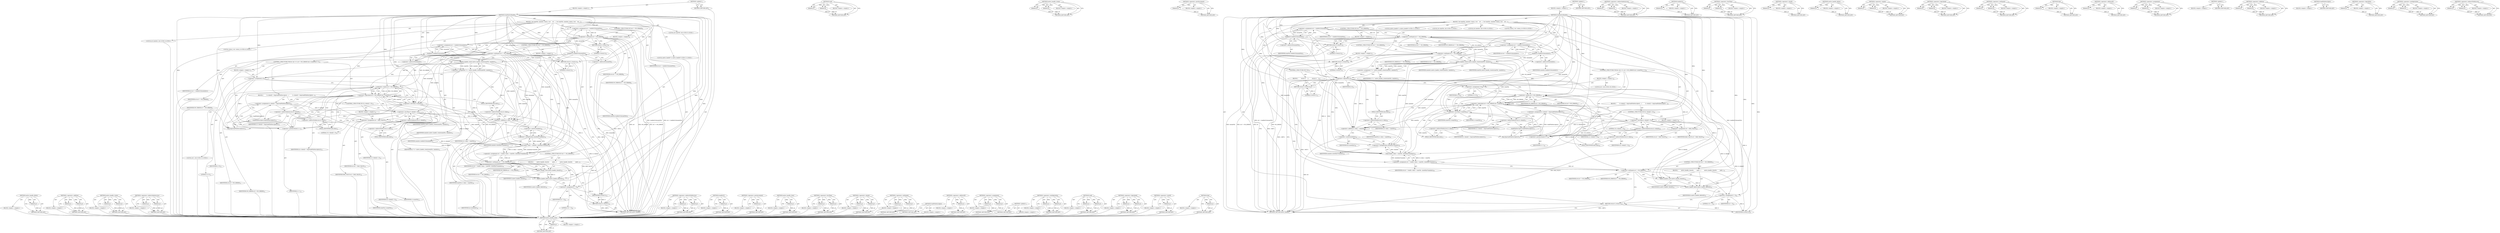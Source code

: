 digraph "&lt;operator&gt;.indirectFieldAccess" {
vulnerable_210 [label=<(METHOD,native_handle_delete)>];
vulnerable_211 [label=<(PARAM,p1)>];
vulnerable_212 [label=<(BLOCK,&lt;empty&gt;,&lt;empty&gt;)>];
vulnerable_213 [label=<(METHOD_RETURN,ANY)>];
vulnerable_192 [label=<(METHOD,&lt;operator&gt;.addition)>];
vulnerable_193 [label=<(PARAM,p1)>];
vulnerable_194 [label=<(PARAM,p2)>];
vulnerable_195 [label=<(BLOCK,&lt;empty&gt;,&lt;empty&gt;)>];
vulnerable_196 [label=<(METHOD_RETURN,ANY)>];
vulnerable_146 [label=<(METHOD,native_handle_create)>];
vulnerable_147 [label=<(PARAM,p1)>];
vulnerable_148 [label=<(PARAM,p2)>];
vulnerable_149 [label=<(BLOCK,&lt;empty&gt;,&lt;empty&gt;)>];
vulnerable_150 [label=<(METHOD_RETURN,ANY)>];
vulnerable_170 [label=<(METHOD,&lt;operator&gt;.indirectIndexAccess)>];
vulnerable_171 [label=<(PARAM,p1)>];
vulnerable_172 [label=<(PARAM,p2)>];
vulnerable_173 [label=<(BLOCK,&lt;empty&gt;,&lt;empty&gt;)>];
vulnerable_174 [label=<(METHOD_RETURN,ANY)>];
vulnerable_6 [label=<(METHOD,&lt;global&gt;)<SUB>1</SUB>>];
vulnerable_7 [label=<(BLOCK,&lt;empty&gt;,&lt;empty&gt;)<SUB>1</SUB>>];
vulnerable_8 [label=<(METHOD,readNativeHandle)<SUB>1</SUB>>];
vulnerable_9 [label=<(BLOCK,{
 int numFds, numInts;
 status_t err;
    err ...,{
 int numFds, numInts;
 status_t err;
    err ...)<SUB>2</SUB>>];
vulnerable_10 [label="<(LOCAL,int numFds: int)<SUB>3</SUB>>"];
vulnerable_11 [label="<(LOCAL,int numInts: int)<SUB>3</SUB>>"];
vulnerable_12 [label="<(LOCAL,status_t err: status_t)<SUB>4</SUB>>"];
vulnerable_13 [label=<(&lt;operator&gt;.assignment,err = readInt32(&amp;numFds))<SUB>5</SUB>>];
vulnerable_14 [label=<(IDENTIFIER,err,err = readInt32(&amp;numFds))<SUB>5</SUB>>];
vulnerable_15 [label=<(readInt32,readInt32(&amp;numFds))<SUB>5</SUB>>];
vulnerable_16 [label=<(&lt;operator&gt;.addressOf,&amp;numFds)<SUB>5</SUB>>];
vulnerable_17 [label=<(IDENTIFIER,numFds,readInt32(&amp;numFds))<SUB>5</SUB>>];
vulnerable_18 [label=<(CONTROL_STRUCTURE,IF,if (err != NO_ERROR))<SUB>6</SUB>>];
vulnerable_19 [label=<(&lt;operator&gt;.notEquals,err != NO_ERROR)<SUB>6</SUB>>];
vulnerable_20 [label=<(IDENTIFIER,err,err != NO_ERROR)<SUB>6</SUB>>];
vulnerable_21 [label=<(IDENTIFIER,NO_ERROR,err != NO_ERROR)<SUB>6</SUB>>];
vulnerable_22 [label=<(BLOCK,&lt;empty&gt;,&lt;empty&gt;)<SUB>6</SUB>>];
vulnerable_23 [label=<(RETURN,return 0;,return 0;)<SUB>6</SUB>>];
vulnerable_24 [label=<(LITERAL,0,return 0;)<SUB>6</SUB>>];
vulnerable_25 [label=<(&lt;operator&gt;.assignment,err = readInt32(&amp;numInts))<SUB>7</SUB>>];
vulnerable_26 [label=<(IDENTIFIER,err,err = readInt32(&amp;numInts))<SUB>7</SUB>>];
vulnerable_27 [label=<(readInt32,readInt32(&amp;numInts))<SUB>7</SUB>>];
vulnerable_28 [label=<(&lt;operator&gt;.addressOf,&amp;numInts)<SUB>7</SUB>>];
vulnerable_29 [label=<(IDENTIFIER,numInts,readInt32(&amp;numInts))<SUB>7</SUB>>];
vulnerable_30 [label=<(CONTROL_STRUCTURE,IF,if (err != NO_ERROR))<SUB>9</SUB>>];
vulnerable_31 [label=<(&lt;operator&gt;.notEquals,err != NO_ERROR)<SUB>9</SUB>>];
vulnerable_32 [label=<(IDENTIFIER,err,err != NO_ERROR)<SUB>9</SUB>>];
vulnerable_33 [label=<(IDENTIFIER,NO_ERROR,err != NO_ERROR)<SUB>9</SUB>>];
vulnerable_34 [label=<(BLOCK,&lt;empty&gt;,&lt;empty&gt;)<SUB>9</SUB>>];
vulnerable_35 [label=<(RETURN,return 0;,return 0;)<SUB>9</SUB>>];
vulnerable_36 [label=<(LITERAL,0,return 0;)<SUB>9</SUB>>];
vulnerable_37 [label="<(LOCAL,native_handle* h: native_handle*)<SUB>11</SUB>>"];
vulnerable_38 [label=<(&lt;operator&gt;.assignment,* h = native_handle_create(numFds, numInts))<SUB>11</SUB>>];
vulnerable_39 [label=<(IDENTIFIER,h,* h = native_handle_create(numFds, numInts))<SUB>11</SUB>>];
vulnerable_40 [label=<(native_handle_create,native_handle_create(numFds, numInts))<SUB>11</SUB>>];
vulnerable_41 [label=<(IDENTIFIER,numFds,native_handle_create(numFds, numInts))<SUB>11</SUB>>];
vulnerable_42 [label=<(IDENTIFIER,numInts,native_handle_create(numFds, numInts))<SUB>11</SUB>>];
vulnerable_43 [label=<(CONTROL_STRUCTURE,FOR,for (int i=0 ;err==NO_ERROR &amp;&amp; i&lt;numFds;i++))<SUB>12</SUB>>];
vulnerable_44 [label=<(BLOCK,&lt;empty&gt;,&lt;empty&gt;)<SUB>12</SUB>>];
vulnerable_45 [label="<(LOCAL,int i: int)<SUB>12</SUB>>"];
vulnerable_46 [label=<(&lt;operator&gt;.assignment,i=0)<SUB>12</SUB>>];
vulnerable_47 [label=<(IDENTIFIER,i,i=0)<SUB>12</SUB>>];
vulnerable_48 [label=<(LITERAL,0,i=0)<SUB>12</SUB>>];
vulnerable_49 [label=<(&lt;operator&gt;.logicalAnd,err==NO_ERROR &amp;&amp; i&lt;numFds)<SUB>12</SUB>>];
vulnerable_50 [label=<(&lt;operator&gt;.equals,err==NO_ERROR)<SUB>12</SUB>>];
vulnerable_51 [label=<(IDENTIFIER,err,err==NO_ERROR)<SUB>12</SUB>>];
vulnerable_52 [label=<(IDENTIFIER,NO_ERROR,err==NO_ERROR)<SUB>12</SUB>>];
vulnerable_53 [label=<(&lt;operator&gt;.lessThan,i&lt;numFds)<SUB>12</SUB>>];
vulnerable_54 [label=<(IDENTIFIER,i,i&lt;numFds)<SUB>12</SUB>>];
vulnerable_55 [label=<(IDENTIFIER,numFds,i&lt;numFds)<SUB>12</SUB>>];
vulnerable_56 [label=<(&lt;operator&gt;.postIncrement,i++)<SUB>12</SUB>>];
vulnerable_57 [label=<(IDENTIFIER,i,i++)<SUB>12</SUB>>];
vulnerable_58 [label=<(BLOCK,{
         h-&gt;data[i] = dup(readFileDescriptor(...,{
         h-&gt;data[i] = dup(readFileDescriptor(...)<SUB>12</SUB>>];
vulnerable_59 [label=<(&lt;operator&gt;.assignment,h-&gt;data[i] = dup(readFileDescriptor()))<SUB>13</SUB>>];
vulnerable_60 [label=<(&lt;operator&gt;.indirectIndexAccess,h-&gt;data[i])<SUB>13</SUB>>];
vulnerable_61 [label=<(&lt;operator&gt;.indirectFieldAccess,h-&gt;data)<SUB>13</SUB>>];
vulnerable_62 [label=<(IDENTIFIER,h,h-&gt;data[i] = dup(readFileDescriptor()))<SUB>13</SUB>>];
vulnerable_63 [label=<(FIELD_IDENTIFIER,data,data)<SUB>13</SUB>>];
vulnerable_64 [label=<(IDENTIFIER,i,h-&gt;data[i] = dup(readFileDescriptor()))<SUB>13</SUB>>];
vulnerable_65 [label=<(dup,dup(readFileDescriptor()))<SUB>13</SUB>>];
vulnerable_66 [label=<(readFileDescriptor,readFileDescriptor())<SUB>13</SUB>>];
vulnerable_67 [label=<(CONTROL_STRUCTURE,IF,if (h-&gt;data[i] &lt; 0))<SUB>14</SUB>>];
vulnerable_68 [label=<(&lt;operator&gt;.lessThan,h-&gt;data[i] &lt; 0)<SUB>14</SUB>>];
vulnerable_69 [label=<(&lt;operator&gt;.indirectIndexAccess,h-&gt;data[i])<SUB>14</SUB>>];
vulnerable_70 [label=<(&lt;operator&gt;.indirectFieldAccess,h-&gt;data)<SUB>14</SUB>>];
vulnerable_71 [label=<(IDENTIFIER,h,h-&gt;data[i] &lt; 0)<SUB>14</SUB>>];
vulnerable_72 [label=<(FIELD_IDENTIFIER,data,data)<SUB>14</SUB>>];
vulnerable_73 [label=<(IDENTIFIER,i,h-&gt;data[i] &lt; 0)<SUB>14</SUB>>];
vulnerable_74 [label=<(LITERAL,0,h-&gt;data[i] &lt; 0)<SUB>14</SUB>>];
vulnerable_75 [label=<(BLOCK,&lt;empty&gt;,&lt;empty&gt;)<SUB>14</SUB>>];
vulnerable_76 [label=<(&lt;operator&gt;.assignment,err = BAD_VALUE)<SUB>14</SUB>>];
vulnerable_77 [label=<(IDENTIFIER,err,err = BAD_VALUE)<SUB>14</SUB>>];
vulnerable_78 [label=<(IDENTIFIER,BAD_VALUE,err = BAD_VALUE)<SUB>14</SUB>>];
vulnerable_79 [label=<(&lt;operator&gt;.assignment,err = read(h-&gt;data + numFds, sizeof(int)*numInts))<SUB>16</SUB>>];
vulnerable_80 [label=<(IDENTIFIER,err,err = read(h-&gt;data + numFds, sizeof(int)*numInts))<SUB>16</SUB>>];
vulnerable_81 [label=<(read,read(h-&gt;data + numFds, sizeof(int)*numInts))<SUB>16</SUB>>];
vulnerable_82 [label=<(&lt;operator&gt;.addition,h-&gt;data + numFds)<SUB>16</SUB>>];
vulnerable_83 [label=<(&lt;operator&gt;.indirectFieldAccess,h-&gt;data)<SUB>16</SUB>>];
vulnerable_84 [label=<(IDENTIFIER,h,h-&gt;data + numFds)<SUB>16</SUB>>];
vulnerable_85 [label=<(FIELD_IDENTIFIER,data,data)<SUB>16</SUB>>];
vulnerable_86 [label=<(IDENTIFIER,numFds,h-&gt;data + numFds)<SUB>16</SUB>>];
vulnerable_87 [label=<(&lt;operator&gt;.multiplication,sizeof(int)*numInts)<SUB>16</SUB>>];
vulnerable_88 [label=<(&lt;operator&gt;.sizeOf,sizeof(int))<SUB>16</SUB>>];
vulnerable_89 [label=<(IDENTIFIER,int,sizeof(int))<SUB>16</SUB>>];
vulnerable_90 [label=<(IDENTIFIER,numInts,sizeof(int)*numInts)<SUB>16</SUB>>];
vulnerable_91 [label=<(CONTROL_STRUCTURE,IF,if (err != NO_ERROR))<SUB>17</SUB>>];
vulnerable_92 [label=<(&lt;operator&gt;.notEquals,err != NO_ERROR)<SUB>17</SUB>>];
vulnerable_93 [label=<(IDENTIFIER,err,err != NO_ERROR)<SUB>17</SUB>>];
vulnerable_94 [label=<(IDENTIFIER,NO_ERROR,err != NO_ERROR)<SUB>17</SUB>>];
vulnerable_95 [label=<(BLOCK,{
        native_handle_close(h);
        nativ...,{
        native_handle_close(h);
        nativ...)<SUB>17</SUB>>];
vulnerable_96 [label=<(native_handle_close,native_handle_close(h))<SUB>18</SUB>>];
vulnerable_97 [label=<(IDENTIFIER,h,native_handle_close(h))<SUB>18</SUB>>];
vulnerable_98 [label=<(native_handle_delete,native_handle_delete(h))<SUB>19</SUB>>];
vulnerable_99 [label=<(IDENTIFIER,h,native_handle_delete(h))<SUB>19</SUB>>];
vulnerable_100 [label=<(&lt;operator&gt;.assignment,h = 0)<SUB>20</SUB>>];
vulnerable_101 [label=<(IDENTIFIER,h,h = 0)<SUB>20</SUB>>];
vulnerable_102 [label=<(LITERAL,0,h = 0)<SUB>20</SUB>>];
vulnerable_103 [label=<(RETURN,return h;,return h;)<SUB>22</SUB>>];
vulnerable_104 [label=<(IDENTIFIER,h,return h;)<SUB>22</SUB>>];
vulnerable_105 [label=<(METHOD_RETURN,native_handle)<SUB>1</SUB>>];
vulnerable_107 [label=<(METHOD_RETURN,ANY)<SUB>1</SUB>>];
vulnerable_175 [label=<(METHOD,&lt;operator&gt;.indirectFieldAccess)>];
vulnerable_176 [label=<(PARAM,p1)>];
vulnerable_177 [label=<(PARAM,p2)>];
vulnerable_178 [label=<(BLOCK,&lt;empty&gt;,&lt;empty&gt;)>];
vulnerable_179 [label=<(METHOD_RETURN,ANY)>];
vulnerable_133 [label=<(METHOD,readInt32)>];
vulnerable_134 [label=<(PARAM,p1)>];
vulnerable_135 [label=<(BLOCK,&lt;empty&gt;,&lt;empty&gt;)>];
vulnerable_136 [label=<(METHOD_RETURN,ANY)>];
vulnerable_166 [label=<(METHOD,&lt;operator&gt;.postIncrement)>];
vulnerable_167 [label=<(PARAM,p1)>];
vulnerable_168 [label=<(BLOCK,&lt;empty&gt;,&lt;empty&gt;)>];
vulnerable_169 [label=<(METHOD_RETURN,ANY)>];
vulnerable_206 [label=<(METHOD,native_handle_close)>];
vulnerable_207 [label=<(PARAM,p1)>];
vulnerable_208 [label=<(BLOCK,&lt;empty&gt;,&lt;empty&gt;)>];
vulnerable_209 [label=<(METHOD_RETURN,ANY)>];
vulnerable_161 [label=<(METHOD,&lt;operator&gt;.lessThan)>];
vulnerable_162 [label=<(PARAM,p1)>];
vulnerable_163 [label=<(PARAM,p2)>];
vulnerable_164 [label=<(BLOCK,&lt;empty&gt;,&lt;empty&gt;)>];
vulnerable_165 [label=<(METHOD_RETURN,ANY)>];
vulnerable_156 [label=<(METHOD,&lt;operator&gt;.equals)>];
vulnerable_157 [label=<(PARAM,p1)>];
vulnerable_158 [label=<(PARAM,p2)>];
vulnerable_159 [label=<(BLOCK,&lt;empty&gt;,&lt;empty&gt;)>];
vulnerable_160 [label=<(METHOD_RETURN,ANY)>];
vulnerable_141 [label=<(METHOD,&lt;operator&gt;.notEquals)>];
vulnerable_142 [label=<(PARAM,p1)>];
vulnerable_143 [label=<(PARAM,p2)>];
vulnerable_144 [label=<(BLOCK,&lt;empty&gt;,&lt;empty&gt;)>];
vulnerable_145 [label=<(METHOD_RETURN,ANY)>];
vulnerable_184 [label=<(METHOD,readFileDescriptor)>];
vulnerable_185 [label=<(BLOCK,&lt;empty&gt;,&lt;empty&gt;)>];
vulnerable_186 [label=<(METHOD_RETURN,ANY)>];
vulnerable_137 [label=<(METHOD,&lt;operator&gt;.addressOf)>];
vulnerable_138 [label=<(PARAM,p1)>];
vulnerable_139 [label=<(BLOCK,&lt;empty&gt;,&lt;empty&gt;)>];
vulnerable_140 [label=<(METHOD_RETURN,ANY)>];
vulnerable_128 [label=<(METHOD,&lt;operator&gt;.assignment)>];
vulnerable_129 [label=<(PARAM,p1)>];
vulnerable_130 [label=<(PARAM,p2)>];
vulnerable_131 [label=<(BLOCK,&lt;empty&gt;,&lt;empty&gt;)>];
vulnerable_132 [label=<(METHOD_RETURN,ANY)>];
vulnerable_122 [label=<(METHOD,&lt;global&gt;)<SUB>1</SUB>>];
vulnerable_123 [label=<(BLOCK,&lt;empty&gt;,&lt;empty&gt;)>];
vulnerable_124 [label=<(METHOD_RETURN,ANY)>];
vulnerable_197 [label=<(METHOD,&lt;operator&gt;.multiplication)>];
vulnerable_198 [label=<(PARAM,p1)>];
vulnerable_199 [label=<(PARAM,p2)>];
vulnerable_200 [label=<(BLOCK,&lt;empty&gt;,&lt;empty&gt;)>];
vulnerable_201 [label=<(METHOD_RETURN,ANY)>];
vulnerable_187 [label=<(METHOD,read)>];
vulnerable_188 [label=<(PARAM,p1)>];
vulnerable_189 [label=<(PARAM,p2)>];
vulnerable_190 [label=<(BLOCK,&lt;empty&gt;,&lt;empty&gt;)>];
vulnerable_191 [label=<(METHOD_RETURN,ANY)>];
vulnerable_151 [label=<(METHOD,&lt;operator&gt;.logicalAnd)>];
vulnerable_152 [label=<(PARAM,p1)>];
vulnerable_153 [label=<(PARAM,p2)>];
vulnerable_154 [label=<(BLOCK,&lt;empty&gt;,&lt;empty&gt;)>];
vulnerable_155 [label=<(METHOD_RETURN,ANY)>];
vulnerable_202 [label=<(METHOD,&lt;operator&gt;.sizeOf)>];
vulnerable_203 [label=<(PARAM,p1)>];
vulnerable_204 [label=<(BLOCK,&lt;empty&gt;,&lt;empty&gt;)>];
vulnerable_205 [label=<(METHOD_RETURN,ANY)>];
vulnerable_180 [label=<(METHOD,dup)>];
vulnerable_181 [label=<(PARAM,p1)>];
vulnerable_182 [label=<(BLOCK,&lt;empty&gt;,&lt;empty&gt;)>];
vulnerable_183 [label=<(METHOD_RETURN,ANY)>];
fixed_216 [label=<(METHOD,native_handle_close)>];
fixed_217 [label=<(PARAM,p1)>];
fixed_218 [label=<(BLOCK,&lt;empty&gt;,&lt;empty&gt;)>];
fixed_219 [label=<(METHOD_RETURN,ANY)>];
fixed_197 [label=<(METHOD,read)>];
fixed_198 [label=<(PARAM,p1)>];
fixed_199 [label=<(PARAM,p2)>];
fixed_200 [label=<(BLOCK,&lt;empty&gt;,&lt;empty&gt;)>];
fixed_201 [label=<(METHOD_RETURN,ANY)>];
fixed_152 [label=<(METHOD,native_handle_create)>];
fixed_153 [label=<(PARAM,p1)>];
fixed_154 [label=<(PARAM,p2)>];
fixed_155 [label=<(BLOCK,&lt;empty&gt;,&lt;empty&gt;)>];
fixed_156 [label=<(METHOD_RETURN,ANY)>];
fixed_176 [label=<(METHOD,&lt;operator&gt;.postIncrement)>];
fixed_177 [label=<(PARAM,p1)>];
fixed_178 [label=<(BLOCK,&lt;empty&gt;,&lt;empty&gt;)>];
fixed_179 [label=<(METHOD_RETURN,ANY)>];
fixed_6 [label=<(METHOD,&lt;global&gt;)<SUB>1</SUB>>];
fixed_7 [label=<(BLOCK,&lt;empty&gt;,&lt;empty&gt;)<SUB>1</SUB>>];
fixed_8 [label=<(METHOD,readNativeHandle)<SUB>1</SUB>>];
fixed_9 [label=<(BLOCK,{
 int numFds, numInts;
 status_t err;
    err ...,{
 int numFds, numInts;
 status_t err;
    err ...)<SUB>2</SUB>>];
fixed_10 [label="<(LOCAL,int numFds: int)<SUB>3</SUB>>"];
fixed_11 [label="<(LOCAL,int numInts: int)<SUB>3</SUB>>"];
fixed_12 [label="<(LOCAL,status_t err: status_t)<SUB>4</SUB>>"];
fixed_13 [label=<(&lt;operator&gt;.assignment,err = readInt32(&amp;numFds))<SUB>5</SUB>>];
fixed_14 [label=<(IDENTIFIER,err,err = readInt32(&amp;numFds))<SUB>5</SUB>>];
fixed_15 [label=<(readInt32,readInt32(&amp;numFds))<SUB>5</SUB>>];
fixed_16 [label=<(&lt;operator&gt;.addressOf,&amp;numFds)<SUB>5</SUB>>];
fixed_17 [label=<(IDENTIFIER,numFds,readInt32(&amp;numFds))<SUB>5</SUB>>];
fixed_18 [label=<(CONTROL_STRUCTURE,IF,if (err != NO_ERROR))<SUB>6</SUB>>];
fixed_19 [label=<(&lt;operator&gt;.notEquals,err != NO_ERROR)<SUB>6</SUB>>];
fixed_20 [label=<(IDENTIFIER,err,err != NO_ERROR)<SUB>6</SUB>>];
fixed_21 [label=<(IDENTIFIER,NO_ERROR,err != NO_ERROR)<SUB>6</SUB>>];
fixed_22 [label=<(BLOCK,&lt;empty&gt;,&lt;empty&gt;)<SUB>6</SUB>>];
fixed_23 [label=<(RETURN,return 0;,return 0;)<SUB>6</SUB>>];
fixed_24 [label=<(LITERAL,0,return 0;)<SUB>6</SUB>>];
fixed_25 [label=<(&lt;operator&gt;.assignment,err = readInt32(&amp;numInts))<SUB>7</SUB>>];
fixed_26 [label=<(IDENTIFIER,err,err = readInt32(&amp;numInts))<SUB>7</SUB>>];
fixed_27 [label=<(readInt32,readInt32(&amp;numInts))<SUB>7</SUB>>];
fixed_28 [label=<(&lt;operator&gt;.addressOf,&amp;numInts)<SUB>7</SUB>>];
fixed_29 [label=<(IDENTIFIER,numInts,readInt32(&amp;numInts))<SUB>7</SUB>>];
fixed_30 [label=<(CONTROL_STRUCTURE,IF,if (err != NO_ERROR))<SUB>9</SUB>>];
fixed_31 [label=<(&lt;operator&gt;.notEquals,err != NO_ERROR)<SUB>9</SUB>>];
fixed_32 [label=<(IDENTIFIER,err,err != NO_ERROR)<SUB>9</SUB>>];
fixed_33 [label=<(IDENTIFIER,NO_ERROR,err != NO_ERROR)<SUB>9</SUB>>];
fixed_34 [label=<(BLOCK,&lt;empty&gt;,&lt;empty&gt;)<SUB>9</SUB>>];
fixed_35 [label=<(RETURN,return 0;,return 0;)<SUB>9</SUB>>];
fixed_36 [label=<(LITERAL,0,return 0;)<SUB>9</SUB>>];
fixed_37 [label="<(LOCAL,native_handle* h: native_handle*)<SUB>11</SUB>>"];
fixed_38 [label=<(&lt;operator&gt;.assignment,* h = native_handle_create(numFds, numInts))<SUB>11</SUB>>];
fixed_39 [label=<(IDENTIFIER,h,* h = native_handle_create(numFds, numInts))<SUB>11</SUB>>];
fixed_40 [label=<(native_handle_create,native_handle_create(numFds, numInts))<SUB>11</SUB>>];
fixed_41 [label=<(IDENTIFIER,numFds,native_handle_create(numFds, numInts))<SUB>11</SUB>>];
fixed_42 [label=<(IDENTIFIER,numInts,native_handle_create(numFds, numInts))<SUB>11</SUB>>];
fixed_43 [label=<(CONTROL_STRUCTURE,IF,if (!h))<SUB>12</SUB>>];
fixed_44 [label=<(&lt;operator&gt;.logicalNot,!h)<SUB>12</SUB>>];
fixed_45 [label=<(IDENTIFIER,h,!h)<SUB>12</SUB>>];
fixed_46 [label=<(BLOCK,{
        return 0;
    },{
        return 0;
    })<SUB>12</SUB>>];
fixed_47 [label=<(RETURN,return 0;,return 0;)<SUB>13</SUB>>];
fixed_48 [label=<(LITERAL,0,return 0;)<SUB>13</SUB>>];
fixed_49 [label=<(CONTROL_STRUCTURE,FOR,for (int i=0 ;err==NO_ERROR &amp;&amp; i&lt;numFds;i++))<SUB>16</SUB>>];
fixed_50 [label=<(BLOCK,&lt;empty&gt;,&lt;empty&gt;)<SUB>16</SUB>>];
fixed_51 [label="<(LOCAL,int i: int)<SUB>16</SUB>>"];
fixed_52 [label=<(&lt;operator&gt;.assignment,i=0)<SUB>16</SUB>>];
fixed_53 [label=<(IDENTIFIER,i,i=0)<SUB>16</SUB>>];
fixed_54 [label=<(LITERAL,0,i=0)<SUB>16</SUB>>];
fixed_55 [label=<(&lt;operator&gt;.logicalAnd,err==NO_ERROR &amp;&amp; i&lt;numFds)<SUB>16</SUB>>];
fixed_56 [label=<(&lt;operator&gt;.equals,err==NO_ERROR)<SUB>16</SUB>>];
fixed_57 [label=<(IDENTIFIER,err,err==NO_ERROR)<SUB>16</SUB>>];
fixed_58 [label=<(IDENTIFIER,NO_ERROR,err==NO_ERROR)<SUB>16</SUB>>];
fixed_59 [label=<(&lt;operator&gt;.lessThan,i&lt;numFds)<SUB>16</SUB>>];
fixed_60 [label=<(IDENTIFIER,i,i&lt;numFds)<SUB>16</SUB>>];
fixed_61 [label=<(IDENTIFIER,numFds,i&lt;numFds)<SUB>16</SUB>>];
fixed_62 [label=<(&lt;operator&gt;.postIncrement,i++)<SUB>16</SUB>>];
fixed_63 [label=<(IDENTIFIER,i,i++)<SUB>16</SUB>>];
fixed_64 [label=<(BLOCK,{
         h-&gt;data[i] = dup(readFileDescriptor(...,{
         h-&gt;data[i] = dup(readFileDescriptor(...)<SUB>16</SUB>>];
fixed_65 [label=<(&lt;operator&gt;.assignment,h-&gt;data[i] = dup(readFileDescriptor()))<SUB>17</SUB>>];
fixed_66 [label=<(&lt;operator&gt;.indirectIndexAccess,h-&gt;data[i])<SUB>17</SUB>>];
fixed_67 [label=<(&lt;operator&gt;.indirectFieldAccess,h-&gt;data)<SUB>17</SUB>>];
fixed_68 [label=<(IDENTIFIER,h,h-&gt;data[i] = dup(readFileDescriptor()))<SUB>17</SUB>>];
fixed_69 [label=<(FIELD_IDENTIFIER,data,data)<SUB>17</SUB>>];
fixed_70 [label=<(IDENTIFIER,i,h-&gt;data[i] = dup(readFileDescriptor()))<SUB>17</SUB>>];
fixed_71 [label=<(dup,dup(readFileDescriptor()))<SUB>17</SUB>>];
fixed_72 [label=<(readFileDescriptor,readFileDescriptor())<SUB>17</SUB>>];
fixed_73 [label=<(CONTROL_STRUCTURE,IF,if (h-&gt;data[i] &lt; 0))<SUB>18</SUB>>];
fixed_74 [label=<(&lt;operator&gt;.lessThan,h-&gt;data[i] &lt; 0)<SUB>18</SUB>>];
fixed_75 [label=<(&lt;operator&gt;.indirectIndexAccess,h-&gt;data[i])<SUB>18</SUB>>];
fixed_76 [label=<(&lt;operator&gt;.indirectFieldAccess,h-&gt;data)<SUB>18</SUB>>];
fixed_77 [label=<(IDENTIFIER,h,h-&gt;data[i] &lt; 0)<SUB>18</SUB>>];
fixed_78 [label=<(FIELD_IDENTIFIER,data,data)<SUB>18</SUB>>];
fixed_79 [label=<(IDENTIFIER,i,h-&gt;data[i] &lt; 0)<SUB>18</SUB>>];
fixed_80 [label=<(LITERAL,0,h-&gt;data[i] &lt; 0)<SUB>18</SUB>>];
fixed_81 [label=<(BLOCK,&lt;empty&gt;,&lt;empty&gt;)<SUB>18</SUB>>];
fixed_82 [label=<(&lt;operator&gt;.assignment,err = BAD_VALUE)<SUB>18</SUB>>];
fixed_83 [label=<(IDENTIFIER,err,err = BAD_VALUE)<SUB>18</SUB>>];
fixed_84 [label=<(IDENTIFIER,BAD_VALUE,err = BAD_VALUE)<SUB>18</SUB>>];
fixed_85 [label=<(&lt;operator&gt;.assignment,err = read(h-&gt;data + numFds, sizeof(int)*numInts))<SUB>20</SUB>>];
fixed_86 [label=<(IDENTIFIER,err,err = read(h-&gt;data + numFds, sizeof(int)*numInts))<SUB>20</SUB>>];
fixed_87 [label=<(read,read(h-&gt;data + numFds, sizeof(int)*numInts))<SUB>20</SUB>>];
fixed_88 [label=<(&lt;operator&gt;.addition,h-&gt;data + numFds)<SUB>20</SUB>>];
fixed_89 [label=<(&lt;operator&gt;.indirectFieldAccess,h-&gt;data)<SUB>20</SUB>>];
fixed_90 [label=<(IDENTIFIER,h,h-&gt;data + numFds)<SUB>20</SUB>>];
fixed_91 [label=<(FIELD_IDENTIFIER,data,data)<SUB>20</SUB>>];
fixed_92 [label=<(IDENTIFIER,numFds,h-&gt;data + numFds)<SUB>20</SUB>>];
fixed_93 [label=<(&lt;operator&gt;.multiplication,sizeof(int)*numInts)<SUB>20</SUB>>];
fixed_94 [label=<(&lt;operator&gt;.sizeOf,sizeof(int))<SUB>20</SUB>>];
fixed_95 [label=<(IDENTIFIER,int,sizeof(int))<SUB>20</SUB>>];
fixed_96 [label=<(IDENTIFIER,numInts,sizeof(int)*numInts)<SUB>20</SUB>>];
fixed_97 [label=<(CONTROL_STRUCTURE,IF,if (err != NO_ERROR))<SUB>21</SUB>>];
fixed_98 [label=<(&lt;operator&gt;.notEquals,err != NO_ERROR)<SUB>21</SUB>>];
fixed_99 [label=<(IDENTIFIER,err,err != NO_ERROR)<SUB>21</SUB>>];
fixed_100 [label=<(IDENTIFIER,NO_ERROR,err != NO_ERROR)<SUB>21</SUB>>];
fixed_101 [label=<(BLOCK,{
        native_handle_close(h);
        nativ...,{
        native_handle_close(h);
        nativ...)<SUB>21</SUB>>];
fixed_102 [label=<(native_handle_close,native_handle_close(h))<SUB>22</SUB>>];
fixed_103 [label=<(IDENTIFIER,h,native_handle_close(h))<SUB>22</SUB>>];
fixed_104 [label=<(native_handle_delete,native_handle_delete(h))<SUB>23</SUB>>];
fixed_105 [label=<(IDENTIFIER,h,native_handle_delete(h))<SUB>23</SUB>>];
fixed_106 [label=<(&lt;operator&gt;.assignment,h = 0)<SUB>24</SUB>>];
fixed_107 [label=<(IDENTIFIER,h,h = 0)<SUB>24</SUB>>];
fixed_108 [label=<(LITERAL,0,h = 0)<SUB>24</SUB>>];
fixed_109 [label=<(RETURN,return h;,return h;)<SUB>26</SUB>>];
fixed_110 [label=<(IDENTIFIER,h,return h;)<SUB>26</SUB>>];
fixed_111 [label=<(METHOD_RETURN,native_handle)<SUB>1</SUB>>];
fixed_113 [label=<(METHOD_RETURN,ANY)<SUB>1</SUB>>];
fixed_180 [label=<(METHOD,&lt;operator&gt;.indirectIndexAccess)>];
fixed_181 [label=<(PARAM,p1)>];
fixed_182 [label=<(PARAM,p2)>];
fixed_183 [label=<(BLOCK,&lt;empty&gt;,&lt;empty&gt;)>];
fixed_184 [label=<(METHOD_RETURN,ANY)>];
fixed_139 [label=<(METHOD,readInt32)>];
fixed_140 [label=<(PARAM,p1)>];
fixed_141 [label=<(BLOCK,&lt;empty&gt;,&lt;empty&gt;)>];
fixed_142 [label=<(METHOD_RETURN,ANY)>];
fixed_171 [label=<(METHOD,&lt;operator&gt;.lessThan)>];
fixed_172 [label=<(PARAM,p1)>];
fixed_173 [label=<(PARAM,p2)>];
fixed_174 [label=<(BLOCK,&lt;empty&gt;,&lt;empty&gt;)>];
fixed_175 [label=<(METHOD_RETURN,ANY)>];
fixed_212 [label=<(METHOD,&lt;operator&gt;.sizeOf)>];
fixed_213 [label=<(PARAM,p1)>];
fixed_214 [label=<(BLOCK,&lt;empty&gt;,&lt;empty&gt;)>];
fixed_215 [label=<(METHOD_RETURN,ANY)>];
fixed_220 [label=<(METHOD,native_handle_delete)>];
fixed_221 [label=<(PARAM,p1)>];
fixed_222 [label=<(BLOCK,&lt;empty&gt;,&lt;empty&gt;)>];
fixed_223 [label=<(METHOD_RETURN,ANY)>];
fixed_166 [label=<(METHOD,&lt;operator&gt;.equals)>];
fixed_167 [label=<(PARAM,p1)>];
fixed_168 [label=<(PARAM,p2)>];
fixed_169 [label=<(BLOCK,&lt;empty&gt;,&lt;empty&gt;)>];
fixed_170 [label=<(METHOD_RETURN,ANY)>];
fixed_161 [label=<(METHOD,&lt;operator&gt;.logicalAnd)>];
fixed_162 [label=<(PARAM,p1)>];
fixed_163 [label=<(PARAM,p2)>];
fixed_164 [label=<(BLOCK,&lt;empty&gt;,&lt;empty&gt;)>];
fixed_165 [label=<(METHOD_RETURN,ANY)>];
fixed_147 [label=<(METHOD,&lt;operator&gt;.notEquals)>];
fixed_148 [label=<(PARAM,p1)>];
fixed_149 [label=<(PARAM,p2)>];
fixed_150 [label=<(BLOCK,&lt;empty&gt;,&lt;empty&gt;)>];
fixed_151 [label=<(METHOD_RETURN,ANY)>];
fixed_190 [label=<(METHOD,dup)>];
fixed_191 [label=<(PARAM,p1)>];
fixed_192 [label=<(BLOCK,&lt;empty&gt;,&lt;empty&gt;)>];
fixed_193 [label=<(METHOD_RETURN,ANY)>];
fixed_143 [label=<(METHOD,&lt;operator&gt;.addressOf)>];
fixed_144 [label=<(PARAM,p1)>];
fixed_145 [label=<(BLOCK,&lt;empty&gt;,&lt;empty&gt;)>];
fixed_146 [label=<(METHOD_RETURN,ANY)>];
fixed_134 [label=<(METHOD,&lt;operator&gt;.assignment)>];
fixed_135 [label=<(PARAM,p1)>];
fixed_136 [label=<(PARAM,p2)>];
fixed_137 [label=<(BLOCK,&lt;empty&gt;,&lt;empty&gt;)>];
fixed_138 [label=<(METHOD_RETURN,ANY)>];
fixed_128 [label=<(METHOD,&lt;global&gt;)<SUB>1</SUB>>];
fixed_129 [label=<(BLOCK,&lt;empty&gt;,&lt;empty&gt;)>];
fixed_130 [label=<(METHOD_RETURN,ANY)>];
fixed_202 [label=<(METHOD,&lt;operator&gt;.addition)>];
fixed_203 [label=<(PARAM,p1)>];
fixed_204 [label=<(PARAM,p2)>];
fixed_205 [label=<(BLOCK,&lt;empty&gt;,&lt;empty&gt;)>];
fixed_206 [label=<(METHOD_RETURN,ANY)>];
fixed_194 [label=<(METHOD,readFileDescriptor)>];
fixed_195 [label=<(BLOCK,&lt;empty&gt;,&lt;empty&gt;)>];
fixed_196 [label=<(METHOD_RETURN,ANY)>];
fixed_157 [label=<(METHOD,&lt;operator&gt;.logicalNot)>];
fixed_158 [label=<(PARAM,p1)>];
fixed_159 [label=<(BLOCK,&lt;empty&gt;,&lt;empty&gt;)>];
fixed_160 [label=<(METHOD_RETURN,ANY)>];
fixed_207 [label=<(METHOD,&lt;operator&gt;.multiplication)>];
fixed_208 [label=<(PARAM,p1)>];
fixed_209 [label=<(PARAM,p2)>];
fixed_210 [label=<(BLOCK,&lt;empty&gt;,&lt;empty&gt;)>];
fixed_211 [label=<(METHOD_RETURN,ANY)>];
fixed_185 [label=<(METHOD,&lt;operator&gt;.indirectFieldAccess)>];
fixed_186 [label=<(PARAM,p1)>];
fixed_187 [label=<(PARAM,p2)>];
fixed_188 [label=<(BLOCK,&lt;empty&gt;,&lt;empty&gt;)>];
fixed_189 [label=<(METHOD_RETURN,ANY)>];
vulnerable_210 -> vulnerable_211  [key=0, label="AST: "];
vulnerable_210 -> vulnerable_211  [key=1, label="DDG: "];
vulnerable_210 -> vulnerable_212  [key=0, label="AST: "];
vulnerable_210 -> vulnerable_213  [key=0, label="AST: "];
vulnerable_210 -> vulnerable_213  [key=1, label="CFG: "];
vulnerable_211 -> vulnerable_213  [key=0, label="DDG: p1"];
vulnerable_212 -> fixed_216  [key=0];
vulnerable_213 -> fixed_216  [key=0];
vulnerable_192 -> vulnerable_193  [key=0, label="AST: "];
vulnerable_192 -> vulnerable_193  [key=1, label="DDG: "];
vulnerable_192 -> vulnerable_195  [key=0, label="AST: "];
vulnerable_192 -> vulnerable_194  [key=0, label="AST: "];
vulnerable_192 -> vulnerable_194  [key=1, label="DDG: "];
vulnerable_192 -> vulnerable_196  [key=0, label="AST: "];
vulnerable_192 -> vulnerable_196  [key=1, label="CFG: "];
vulnerable_193 -> vulnerable_196  [key=0, label="DDG: p1"];
vulnerable_194 -> vulnerable_196  [key=0, label="DDG: p2"];
vulnerable_195 -> fixed_216  [key=0];
vulnerable_196 -> fixed_216  [key=0];
vulnerable_146 -> vulnerable_147  [key=0, label="AST: "];
vulnerable_146 -> vulnerable_147  [key=1, label="DDG: "];
vulnerable_146 -> vulnerable_149  [key=0, label="AST: "];
vulnerable_146 -> vulnerable_148  [key=0, label="AST: "];
vulnerable_146 -> vulnerable_148  [key=1, label="DDG: "];
vulnerable_146 -> vulnerable_150  [key=0, label="AST: "];
vulnerable_146 -> vulnerable_150  [key=1, label="CFG: "];
vulnerable_147 -> vulnerable_150  [key=0, label="DDG: p1"];
vulnerable_148 -> vulnerable_150  [key=0, label="DDG: p2"];
vulnerable_149 -> fixed_216  [key=0];
vulnerable_150 -> fixed_216  [key=0];
vulnerable_170 -> vulnerable_171  [key=0, label="AST: "];
vulnerable_170 -> vulnerable_171  [key=1, label="DDG: "];
vulnerable_170 -> vulnerable_173  [key=0, label="AST: "];
vulnerable_170 -> vulnerable_172  [key=0, label="AST: "];
vulnerable_170 -> vulnerable_172  [key=1, label="DDG: "];
vulnerable_170 -> vulnerable_174  [key=0, label="AST: "];
vulnerable_170 -> vulnerable_174  [key=1, label="CFG: "];
vulnerable_171 -> vulnerable_174  [key=0, label="DDG: p1"];
vulnerable_172 -> vulnerable_174  [key=0, label="DDG: p2"];
vulnerable_173 -> fixed_216  [key=0];
vulnerable_174 -> fixed_216  [key=0];
vulnerable_6 -> vulnerable_7  [key=0, label="AST: "];
vulnerable_6 -> vulnerable_107  [key=0, label="AST: "];
vulnerable_6 -> vulnerable_107  [key=1, label="CFG: "];
vulnerable_7 -> vulnerable_8  [key=0, label="AST: "];
vulnerable_8 -> vulnerable_9  [key=0, label="AST: "];
vulnerable_8 -> vulnerable_105  [key=0, label="AST: "];
vulnerable_8 -> vulnerable_16  [key=0, label="CFG: "];
vulnerable_8 -> vulnerable_104  [key=0, label="DDG: "];
vulnerable_8 -> vulnerable_15  [key=0, label="DDG: "];
vulnerable_8 -> vulnerable_19  [key=0, label="DDG: "];
vulnerable_8 -> vulnerable_23  [key=0, label="DDG: "];
vulnerable_8 -> vulnerable_27  [key=0, label="DDG: "];
vulnerable_8 -> vulnerable_31  [key=0, label="DDG: "];
vulnerable_8 -> vulnerable_35  [key=0, label="DDG: "];
vulnerable_8 -> vulnerable_40  [key=0, label="DDG: "];
vulnerable_8 -> vulnerable_46  [key=0, label="DDG: "];
vulnerable_8 -> vulnerable_56  [key=0, label="DDG: "];
vulnerable_8 -> vulnerable_81  [key=0, label="DDG: "];
vulnerable_8 -> vulnerable_92  [key=0, label="DDG: "];
vulnerable_8 -> vulnerable_100  [key=0, label="DDG: "];
vulnerable_8 -> vulnerable_24  [key=0, label="DDG: "];
vulnerable_8 -> vulnerable_36  [key=0, label="DDG: "];
vulnerable_8 -> vulnerable_50  [key=0, label="DDG: "];
vulnerable_8 -> vulnerable_53  [key=0, label="DDG: "];
vulnerable_8 -> vulnerable_82  [key=0, label="DDG: "];
vulnerable_8 -> vulnerable_87  [key=0, label="DDG: "];
vulnerable_8 -> vulnerable_96  [key=0, label="DDG: "];
vulnerable_8 -> vulnerable_98  [key=0, label="DDG: "];
vulnerable_8 -> vulnerable_65  [key=0, label="DDG: "];
vulnerable_8 -> vulnerable_68  [key=0, label="DDG: "];
vulnerable_8 -> vulnerable_76  [key=0, label="DDG: "];
vulnerable_9 -> vulnerable_10  [key=0, label="AST: "];
vulnerable_9 -> vulnerable_11  [key=0, label="AST: "];
vulnerable_9 -> vulnerable_12  [key=0, label="AST: "];
vulnerable_9 -> vulnerable_13  [key=0, label="AST: "];
vulnerable_9 -> vulnerable_18  [key=0, label="AST: "];
vulnerable_9 -> vulnerable_25  [key=0, label="AST: "];
vulnerable_9 -> vulnerable_30  [key=0, label="AST: "];
vulnerable_9 -> vulnerable_37  [key=0, label="AST: "];
vulnerable_9 -> vulnerable_38  [key=0, label="AST: "];
vulnerable_9 -> vulnerable_43  [key=0, label="AST: "];
vulnerable_9 -> vulnerable_79  [key=0, label="AST: "];
vulnerable_9 -> vulnerable_91  [key=0, label="AST: "];
vulnerable_9 -> vulnerable_103  [key=0, label="AST: "];
vulnerable_10 -> fixed_216  [key=0];
vulnerable_11 -> fixed_216  [key=0];
vulnerable_12 -> fixed_216  [key=0];
vulnerable_13 -> vulnerable_14  [key=0, label="AST: "];
vulnerable_13 -> vulnerable_15  [key=0, label="AST: "];
vulnerable_13 -> vulnerable_19  [key=0, label="CFG: "];
vulnerable_13 -> vulnerable_19  [key=1, label="DDG: err"];
vulnerable_13 -> vulnerable_105  [key=0, label="DDG: readInt32(&amp;numFds)"];
vulnerable_13 -> vulnerable_105  [key=1, label="DDG: err = readInt32(&amp;numFds)"];
vulnerable_14 -> fixed_216  [key=0];
vulnerable_15 -> vulnerable_16  [key=0, label="AST: "];
vulnerable_15 -> vulnerable_13  [key=0, label="CFG: "];
vulnerable_15 -> vulnerable_13  [key=1, label="DDG: &amp;numFds"];
vulnerable_15 -> vulnerable_105  [key=0, label="DDG: &amp;numFds"];
vulnerable_15 -> vulnerable_40  [key=0, label="DDG: &amp;numFds"];
vulnerable_15 -> vulnerable_81  [key=0, label="DDG: &amp;numFds"];
vulnerable_15 -> vulnerable_53  [key=0, label="DDG: &amp;numFds"];
vulnerable_15 -> vulnerable_82  [key=0, label="DDG: &amp;numFds"];
vulnerable_16 -> vulnerable_17  [key=0, label="AST: "];
vulnerable_16 -> vulnerable_15  [key=0, label="CFG: "];
vulnerable_17 -> fixed_216  [key=0];
vulnerable_18 -> vulnerable_19  [key=0, label="AST: "];
vulnerable_18 -> vulnerable_22  [key=0, label="AST: "];
vulnerable_19 -> vulnerable_20  [key=0, label="AST: "];
vulnerable_19 -> vulnerable_21  [key=0, label="AST: "];
vulnerable_19 -> vulnerable_23  [key=0, label="CFG: "];
vulnerable_19 -> vulnerable_23  [key=1, label="CDG: "];
vulnerable_19 -> vulnerable_28  [key=0, label="CFG: "];
vulnerable_19 -> vulnerable_28  [key=1, label="CDG: "];
vulnerable_19 -> vulnerable_105  [key=0, label="DDG: err"];
vulnerable_19 -> vulnerable_105  [key=1, label="DDG: NO_ERROR"];
vulnerable_19 -> vulnerable_105  [key=2, label="DDG: err != NO_ERROR"];
vulnerable_19 -> vulnerable_31  [key=0, label="DDG: NO_ERROR"];
vulnerable_19 -> vulnerable_31  [key=1, label="CDG: "];
vulnerable_19 -> vulnerable_25  [key=0, label="CDG: "];
vulnerable_19 -> vulnerable_27  [key=0, label="CDG: "];
vulnerable_20 -> fixed_216  [key=0];
vulnerable_21 -> fixed_216  [key=0];
vulnerable_22 -> vulnerable_23  [key=0, label="AST: "];
vulnerable_23 -> vulnerable_24  [key=0, label="AST: "];
vulnerable_23 -> vulnerable_105  [key=0, label="CFG: "];
vulnerable_23 -> vulnerable_105  [key=1, label="DDG: &lt;RET&gt;"];
vulnerable_24 -> vulnerable_23  [key=0, label="DDG: 0"];
vulnerable_25 -> vulnerable_26  [key=0, label="AST: "];
vulnerable_25 -> vulnerable_27  [key=0, label="AST: "];
vulnerable_25 -> vulnerable_31  [key=0, label="CFG: "];
vulnerable_25 -> vulnerable_31  [key=1, label="DDG: err"];
vulnerable_26 -> fixed_216  [key=0];
vulnerable_27 -> vulnerable_28  [key=0, label="AST: "];
vulnerable_27 -> vulnerable_25  [key=0, label="CFG: "];
vulnerable_27 -> vulnerable_25  [key=1, label="DDG: &amp;numInts"];
vulnerable_27 -> vulnerable_40  [key=0, label="DDG: &amp;numInts"];
vulnerable_27 -> vulnerable_87  [key=0, label="DDG: &amp;numInts"];
vulnerable_28 -> vulnerable_29  [key=0, label="AST: "];
vulnerable_28 -> vulnerable_27  [key=0, label="CFG: "];
vulnerable_29 -> fixed_216  [key=0];
vulnerable_30 -> vulnerable_31  [key=0, label="AST: "];
vulnerable_30 -> vulnerable_34  [key=0, label="AST: "];
vulnerable_31 -> vulnerable_32  [key=0, label="AST: "];
vulnerable_31 -> vulnerable_33  [key=0, label="AST: "];
vulnerable_31 -> vulnerable_35  [key=0, label="CFG: "];
vulnerable_31 -> vulnerable_35  [key=1, label="CDG: "];
vulnerable_31 -> vulnerable_40  [key=0, label="CFG: "];
vulnerable_31 -> vulnerable_40  [key=1, label="CDG: "];
vulnerable_31 -> vulnerable_50  [key=0, label="DDG: err"];
vulnerable_31 -> vulnerable_50  [key=1, label="DDG: NO_ERROR"];
vulnerable_31 -> vulnerable_50  [key=2, label="CDG: "];
vulnerable_31 -> vulnerable_49  [key=0, label="CDG: "];
vulnerable_31 -> vulnerable_46  [key=0, label="CDG: "];
vulnerable_31 -> vulnerable_81  [key=0, label="CDG: "];
vulnerable_31 -> vulnerable_85  [key=0, label="CDG: "];
vulnerable_31 -> vulnerable_38  [key=0, label="CDG: "];
vulnerable_31 -> vulnerable_103  [key=0, label="CDG: "];
vulnerable_31 -> vulnerable_92  [key=0, label="CDG: "];
vulnerable_31 -> vulnerable_87  [key=0, label="CDG: "];
vulnerable_31 -> vulnerable_82  [key=0, label="CDG: "];
vulnerable_31 -> vulnerable_79  [key=0, label="CDG: "];
vulnerable_31 -> vulnerable_83  [key=0, label="CDG: "];
vulnerable_31 -> vulnerable_88  [key=0, label="CDG: "];
vulnerable_32 -> fixed_216  [key=0];
vulnerable_33 -> fixed_216  [key=0];
vulnerable_34 -> vulnerable_35  [key=0, label="AST: "];
vulnerable_35 -> vulnerable_36  [key=0, label="AST: "];
vulnerable_35 -> vulnerable_105  [key=0, label="CFG: "];
vulnerable_35 -> vulnerable_105  [key=1, label="DDG: &lt;RET&gt;"];
vulnerable_36 -> vulnerable_35  [key=0, label="DDG: 0"];
vulnerable_37 -> fixed_216  [key=0];
vulnerable_38 -> vulnerable_39  [key=0, label="AST: "];
vulnerable_38 -> vulnerable_40  [key=0, label="AST: "];
vulnerable_38 -> vulnerable_46  [key=0, label="CFG: "];
vulnerable_38 -> vulnerable_104  [key=0, label="DDG: h"];
vulnerable_38 -> vulnerable_81  [key=0, label="DDG: h"];
vulnerable_38 -> vulnerable_82  [key=0, label="DDG: h"];
vulnerable_38 -> vulnerable_96  [key=0, label="DDG: h"];
vulnerable_38 -> vulnerable_98  [key=0, label="DDG: h"];
vulnerable_39 -> fixed_216  [key=0];
vulnerable_40 -> vulnerable_41  [key=0, label="AST: "];
vulnerable_40 -> vulnerable_42  [key=0, label="AST: "];
vulnerable_40 -> vulnerable_38  [key=0, label="CFG: "];
vulnerable_40 -> vulnerable_38  [key=1, label="DDG: numFds"];
vulnerable_40 -> vulnerable_38  [key=2, label="DDG: numInts"];
vulnerable_40 -> vulnerable_81  [key=0, label="DDG: numFds"];
vulnerable_40 -> vulnerable_53  [key=0, label="DDG: numFds"];
vulnerable_40 -> vulnerable_82  [key=0, label="DDG: numFds"];
vulnerable_40 -> vulnerable_87  [key=0, label="DDG: numInts"];
vulnerable_41 -> fixed_216  [key=0];
vulnerable_42 -> fixed_216  [key=0];
vulnerable_43 -> vulnerable_44  [key=0, label="AST: "];
vulnerable_43 -> vulnerable_49  [key=0, label="AST: "];
vulnerable_43 -> vulnerable_56  [key=0, label="AST: "];
vulnerable_43 -> vulnerable_58  [key=0, label="AST: "];
vulnerable_44 -> vulnerable_45  [key=0, label="AST: "];
vulnerable_44 -> vulnerable_46  [key=0, label="AST: "];
vulnerable_45 -> fixed_216  [key=0];
vulnerable_46 -> vulnerable_47  [key=0, label="AST: "];
vulnerable_46 -> vulnerable_48  [key=0, label="AST: "];
vulnerable_46 -> vulnerable_50  [key=0, label="CFG: "];
vulnerable_46 -> vulnerable_56  [key=0, label="DDG: i"];
vulnerable_46 -> vulnerable_53  [key=0, label="DDG: i"];
vulnerable_47 -> fixed_216  [key=0];
vulnerable_48 -> fixed_216  [key=0];
vulnerable_49 -> vulnerable_50  [key=0, label="AST: "];
vulnerable_49 -> vulnerable_50  [key=1, label="CDG: "];
vulnerable_49 -> vulnerable_53  [key=0, label="AST: "];
vulnerable_49 -> vulnerable_63  [key=0, label="CFG: "];
vulnerable_49 -> vulnerable_63  [key=1, label="CDG: "];
vulnerable_49 -> vulnerable_85  [key=0, label="CFG: "];
vulnerable_49 -> vulnerable_68  [key=0, label="CDG: "];
vulnerable_49 -> vulnerable_49  [key=0, label="CDG: "];
vulnerable_49 -> vulnerable_60  [key=0, label="CDG: "];
vulnerable_49 -> vulnerable_66  [key=0, label="CDG: "];
vulnerable_49 -> vulnerable_72  [key=0, label="CDG: "];
vulnerable_49 -> vulnerable_56  [key=0, label="CDG: "];
vulnerable_49 -> vulnerable_69  [key=0, label="CDG: "];
vulnerable_49 -> vulnerable_65  [key=0, label="CDG: "];
vulnerable_49 -> vulnerable_59  [key=0, label="CDG: "];
vulnerable_49 -> vulnerable_61  [key=0, label="CDG: "];
vulnerable_49 -> vulnerable_70  [key=0, label="CDG: "];
vulnerable_50 -> vulnerable_51  [key=0, label="AST: "];
vulnerable_50 -> vulnerable_52  [key=0, label="AST: "];
vulnerable_50 -> vulnerable_49  [key=0, label="CFG: "];
vulnerable_50 -> vulnerable_49  [key=1, label="DDG: err"];
vulnerable_50 -> vulnerable_49  [key=2, label="DDG: NO_ERROR"];
vulnerable_50 -> vulnerable_53  [key=0, label="CFG: "];
vulnerable_50 -> vulnerable_53  [key=1, label="CDG: "];
vulnerable_50 -> vulnerable_92  [key=0, label="DDG: NO_ERROR"];
vulnerable_51 -> fixed_216  [key=0];
vulnerable_52 -> fixed_216  [key=0];
vulnerable_53 -> vulnerable_54  [key=0, label="AST: "];
vulnerable_53 -> vulnerable_55  [key=0, label="AST: "];
vulnerable_53 -> vulnerable_49  [key=0, label="CFG: "];
vulnerable_53 -> vulnerable_49  [key=1, label="DDG: i"];
vulnerable_53 -> vulnerable_49  [key=2, label="DDG: numFds"];
vulnerable_53 -> vulnerable_56  [key=0, label="DDG: i"];
vulnerable_53 -> vulnerable_81  [key=0, label="DDG: numFds"];
vulnerable_53 -> vulnerable_82  [key=0, label="DDG: numFds"];
vulnerable_54 -> fixed_216  [key=0];
vulnerable_55 -> fixed_216  [key=0];
vulnerable_56 -> vulnerable_57  [key=0, label="AST: "];
vulnerable_56 -> vulnerable_50  [key=0, label="CFG: "];
vulnerable_56 -> vulnerable_53  [key=0, label="DDG: i"];
vulnerable_57 -> fixed_216  [key=0];
vulnerable_58 -> vulnerable_59  [key=0, label="AST: "];
vulnerable_58 -> vulnerable_67  [key=0, label="AST: "];
vulnerable_59 -> vulnerable_60  [key=0, label="AST: "];
vulnerable_59 -> vulnerable_65  [key=0, label="AST: "];
vulnerable_59 -> vulnerable_72  [key=0, label="CFG: "];
vulnerable_59 -> vulnerable_68  [key=0, label="DDG: h-&gt;data[i]"];
vulnerable_60 -> vulnerable_61  [key=0, label="AST: "];
vulnerable_60 -> vulnerable_64  [key=0, label="AST: "];
vulnerable_60 -> vulnerable_66  [key=0, label="CFG: "];
vulnerable_61 -> vulnerable_62  [key=0, label="AST: "];
vulnerable_61 -> vulnerable_63  [key=0, label="AST: "];
vulnerable_61 -> vulnerable_60  [key=0, label="CFG: "];
vulnerable_62 -> fixed_216  [key=0];
vulnerable_63 -> vulnerable_61  [key=0, label="CFG: "];
vulnerable_64 -> fixed_216  [key=0];
vulnerable_65 -> vulnerable_66  [key=0, label="AST: "];
vulnerable_65 -> vulnerable_59  [key=0, label="CFG: "];
vulnerable_65 -> vulnerable_59  [key=1, label="DDG: readFileDescriptor()"];
vulnerable_66 -> vulnerable_65  [key=0, label="CFG: "];
vulnerable_67 -> vulnerable_68  [key=0, label="AST: "];
vulnerable_67 -> vulnerable_75  [key=0, label="AST: "];
vulnerable_68 -> vulnerable_69  [key=0, label="AST: "];
vulnerable_68 -> vulnerable_74  [key=0, label="AST: "];
vulnerable_68 -> vulnerable_76  [key=0, label="CFG: "];
vulnerable_68 -> vulnerable_76  [key=1, label="CDG: "];
vulnerable_68 -> vulnerable_56  [key=0, label="CFG: "];
vulnerable_68 -> vulnerable_104  [key=0, label="DDG: h-&gt;data[i]"];
vulnerable_68 -> vulnerable_81  [key=0, label="DDG: h-&gt;data[i]"];
vulnerable_68 -> vulnerable_82  [key=0, label="DDG: h-&gt;data[i]"];
vulnerable_68 -> vulnerable_96  [key=0, label="DDG: h-&gt;data[i]"];
vulnerable_68 -> vulnerable_98  [key=0, label="DDG: h-&gt;data[i]"];
vulnerable_69 -> vulnerable_70  [key=0, label="AST: "];
vulnerable_69 -> vulnerable_73  [key=0, label="AST: "];
vulnerable_69 -> vulnerable_68  [key=0, label="CFG: "];
vulnerable_70 -> vulnerable_71  [key=0, label="AST: "];
vulnerable_70 -> vulnerable_72  [key=0, label="AST: "];
vulnerable_70 -> vulnerable_69  [key=0, label="CFG: "];
vulnerable_71 -> fixed_216  [key=0];
vulnerable_72 -> vulnerable_70  [key=0, label="CFG: "];
vulnerable_73 -> fixed_216  [key=0];
vulnerable_74 -> fixed_216  [key=0];
vulnerable_75 -> vulnerable_76  [key=0, label="AST: "];
vulnerable_76 -> vulnerable_77  [key=0, label="AST: "];
vulnerable_76 -> vulnerable_78  [key=0, label="AST: "];
vulnerable_76 -> vulnerable_56  [key=0, label="CFG: "];
vulnerable_76 -> vulnerable_105  [key=0, label="DDG: BAD_VALUE"];
vulnerable_76 -> vulnerable_50  [key=0, label="DDG: err"];
vulnerable_77 -> fixed_216  [key=0];
vulnerable_78 -> fixed_216  [key=0];
vulnerable_79 -> vulnerable_80  [key=0, label="AST: "];
vulnerable_79 -> vulnerable_81  [key=0, label="AST: "];
vulnerable_79 -> vulnerable_92  [key=0, label="CFG: "];
vulnerable_79 -> vulnerable_92  [key=1, label="DDG: err"];
vulnerable_80 -> fixed_216  [key=0];
vulnerable_81 -> vulnerable_82  [key=0, label="AST: "];
vulnerable_81 -> vulnerable_87  [key=0, label="AST: "];
vulnerable_81 -> vulnerable_79  [key=0, label="CFG: "];
vulnerable_81 -> vulnerable_79  [key=1, label="DDG: h-&gt;data + numFds"];
vulnerable_81 -> vulnerable_79  [key=2, label="DDG: sizeof(int)*numInts"];
vulnerable_82 -> vulnerable_83  [key=0, label="AST: "];
vulnerable_82 -> vulnerable_86  [key=0, label="AST: "];
vulnerable_82 -> vulnerable_88  [key=0, label="CFG: "];
vulnerable_83 -> vulnerable_84  [key=0, label="AST: "];
vulnerable_83 -> vulnerable_85  [key=0, label="AST: "];
vulnerable_83 -> vulnerable_82  [key=0, label="CFG: "];
vulnerable_84 -> fixed_216  [key=0];
vulnerable_85 -> vulnerable_83  [key=0, label="CFG: "];
vulnerable_86 -> fixed_216  [key=0];
vulnerable_87 -> vulnerable_88  [key=0, label="AST: "];
vulnerable_87 -> vulnerable_90  [key=0, label="AST: "];
vulnerable_87 -> vulnerable_81  [key=0, label="CFG: "];
vulnerable_87 -> vulnerable_81  [key=1, label="DDG: numInts"];
vulnerable_88 -> vulnerable_89  [key=0, label="AST: "];
vulnerable_88 -> vulnerable_87  [key=0, label="CFG: "];
vulnerable_88 -> vulnerable_105  [key=0, label="DDG: int"];
vulnerable_89 -> fixed_216  [key=0];
vulnerable_90 -> fixed_216  [key=0];
vulnerable_91 -> vulnerable_92  [key=0, label="AST: "];
vulnerable_91 -> vulnerable_95  [key=0, label="AST: "];
vulnerable_92 -> vulnerable_93  [key=0, label="AST: "];
vulnerable_92 -> vulnerable_94  [key=0, label="AST: "];
vulnerable_92 -> vulnerable_96  [key=0, label="CFG: "];
vulnerable_92 -> vulnerable_96  [key=1, label="CDG: "];
vulnerable_92 -> vulnerable_103  [key=0, label="CFG: "];
vulnerable_92 -> vulnerable_98  [key=0, label="CDG: "];
vulnerable_92 -> vulnerable_100  [key=0, label="CDG: "];
vulnerable_93 -> fixed_216  [key=0];
vulnerable_94 -> fixed_216  [key=0];
vulnerable_95 -> vulnerable_96  [key=0, label="AST: "];
vulnerable_95 -> vulnerable_98  [key=0, label="AST: "];
vulnerable_95 -> vulnerable_100  [key=0, label="AST: "];
vulnerable_96 -> vulnerable_97  [key=0, label="AST: "];
vulnerable_96 -> vulnerable_98  [key=0, label="CFG: "];
vulnerable_96 -> vulnerable_98  [key=1, label="DDG: h"];
vulnerable_97 -> fixed_216  [key=0];
vulnerable_98 -> vulnerable_99  [key=0, label="AST: "];
vulnerable_98 -> vulnerable_100  [key=0, label="CFG: "];
vulnerable_99 -> fixed_216  [key=0];
vulnerable_100 -> vulnerable_101  [key=0, label="AST: "];
vulnerable_100 -> vulnerable_102  [key=0, label="AST: "];
vulnerable_100 -> vulnerable_103  [key=0, label="CFG: "];
vulnerable_100 -> vulnerable_104  [key=0, label="DDG: h"];
vulnerable_101 -> fixed_216  [key=0];
vulnerable_102 -> fixed_216  [key=0];
vulnerable_103 -> vulnerable_104  [key=0, label="AST: "];
vulnerable_103 -> vulnerable_105  [key=0, label="CFG: "];
vulnerable_103 -> vulnerable_105  [key=1, label="DDG: &lt;RET&gt;"];
vulnerable_104 -> vulnerable_103  [key=0, label="DDG: h"];
vulnerable_105 -> fixed_216  [key=0];
vulnerable_107 -> fixed_216  [key=0];
vulnerable_175 -> vulnerable_176  [key=0, label="AST: "];
vulnerable_175 -> vulnerable_176  [key=1, label="DDG: "];
vulnerable_175 -> vulnerable_178  [key=0, label="AST: "];
vulnerable_175 -> vulnerable_177  [key=0, label="AST: "];
vulnerable_175 -> vulnerable_177  [key=1, label="DDG: "];
vulnerable_175 -> vulnerable_179  [key=0, label="AST: "];
vulnerable_175 -> vulnerable_179  [key=1, label="CFG: "];
vulnerable_176 -> vulnerable_179  [key=0, label="DDG: p1"];
vulnerable_177 -> vulnerable_179  [key=0, label="DDG: p2"];
vulnerable_178 -> fixed_216  [key=0];
vulnerable_179 -> fixed_216  [key=0];
vulnerable_133 -> vulnerable_134  [key=0, label="AST: "];
vulnerable_133 -> vulnerable_134  [key=1, label="DDG: "];
vulnerable_133 -> vulnerable_135  [key=0, label="AST: "];
vulnerable_133 -> vulnerable_136  [key=0, label="AST: "];
vulnerable_133 -> vulnerable_136  [key=1, label="CFG: "];
vulnerable_134 -> vulnerable_136  [key=0, label="DDG: p1"];
vulnerable_135 -> fixed_216  [key=0];
vulnerable_136 -> fixed_216  [key=0];
vulnerable_166 -> vulnerable_167  [key=0, label="AST: "];
vulnerable_166 -> vulnerable_167  [key=1, label="DDG: "];
vulnerable_166 -> vulnerable_168  [key=0, label="AST: "];
vulnerable_166 -> vulnerable_169  [key=0, label="AST: "];
vulnerable_166 -> vulnerable_169  [key=1, label="CFG: "];
vulnerable_167 -> vulnerable_169  [key=0, label="DDG: p1"];
vulnerable_168 -> fixed_216  [key=0];
vulnerable_169 -> fixed_216  [key=0];
vulnerable_206 -> vulnerable_207  [key=0, label="AST: "];
vulnerable_206 -> vulnerable_207  [key=1, label="DDG: "];
vulnerable_206 -> vulnerable_208  [key=0, label="AST: "];
vulnerable_206 -> vulnerable_209  [key=0, label="AST: "];
vulnerable_206 -> vulnerable_209  [key=1, label="CFG: "];
vulnerable_207 -> vulnerable_209  [key=0, label="DDG: p1"];
vulnerable_208 -> fixed_216  [key=0];
vulnerable_209 -> fixed_216  [key=0];
vulnerable_161 -> vulnerable_162  [key=0, label="AST: "];
vulnerable_161 -> vulnerable_162  [key=1, label="DDG: "];
vulnerable_161 -> vulnerable_164  [key=0, label="AST: "];
vulnerable_161 -> vulnerable_163  [key=0, label="AST: "];
vulnerable_161 -> vulnerable_163  [key=1, label="DDG: "];
vulnerable_161 -> vulnerable_165  [key=0, label="AST: "];
vulnerable_161 -> vulnerable_165  [key=1, label="CFG: "];
vulnerable_162 -> vulnerable_165  [key=0, label="DDG: p1"];
vulnerable_163 -> vulnerable_165  [key=0, label="DDG: p2"];
vulnerable_164 -> fixed_216  [key=0];
vulnerable_165 -> fixed_216  [key=0];
vulnerable_156 -> vulnerable_157  [key=0, label="AST: "];
vulnerable_156 -> vulnerable_157  [key=1, label="DDG: "];
vulnerable_156 -> vulnerable_159  [key=0, label="AST: "];
vulnerable_156 -> vulnerable_158  [key=0, label="AST: "];
vulnerable_156 -> vulnerable_158  [key=1, label="DDG: "];
vulnerable_156 -> vulnerable_160  [key=0, label="AST: "];
vulnerable_156 -> vulnerable_160  [key=1, label="CFG: "];
vulnerable_157 -> vulnerable_160  [key=0, label="DDG: p1"];
vulnerable_158 -> vulnerable_160  [key=0, label="DDG: p2"];
vulnerable_159 -> fixed_216  [key=0];
vulnerable_160 -> fixed_216  [key=0];
vulnerable_141 -> vulnerable_142  [key=0, label="AST: "];
vulnerable_141 -> vulnerable_142  [key=1, label="DDG: "];
vulnerable_141 -> vulnerable_144  [key=0, label="AST: "];
vulnerable_141 -> vulnerable_143  [key=0, label="AST: "];
vulnerable_141 -> vulnerable_143  [key=1, label="DDG: "];
vulnerable_141 -> vulnerable_145  [key=0, label="AST: "];
vulnerable_141 -> vulnerable_145  [key=1, label="CFG: "];
vulnerable_142 -> vulnerable_145  [key=0, label="DDG: p1"];
vulnerable_143 -> vulnerable_145  [key=0, label="DDG: p2"];
vulnerable_144 -> fixed_216  [key=0];
vulnerable_145 -> fixed_216  [key=0];
vulnerable_184 -> vulnerable_185  [key=0, label="AST: "];
vulnerable_184 -> vulnerable_186  [key=0, label="AST: "];
vulnerable_184 -> vulnerable_186  [key=1, label="CFG: "];
vulnerable_185 -> fixed_216  [key=0];
vulnerable_186 -> fixed_216  [key=0];
vulnerable_137 -> vulnerable_138  [key=0, label="AST: "];
vulnerable_137 -> vulnerable_138  [key=1, label="DDG: "];
vulnerable_137 -> vulnerable_139  [key=0, label="AST: "];
vulnerable_137 -> vulnerable_140  [key=0, label="AST: "];
vulnerable_137 -> vulnerable_140  [key=1, label="CFG: "];
vulnerable_138 -> vulnerable_140  [key=0, label="DDG: p1"];
vulnerable_139 -> fixed_216  [key=0];
vulnerable_140 -> fixed_216  [key=0];
vulnerable_128 -> vulnerable_129  [key=0, label="AST: "];
vulnerable_128 -> vulnerable_129  [key=1, label="DDG: "];
vulnerable_128 -> vulnerable_131  [key=0, label="AST: "];
vulnerable_128 -> vulnerable_130  [key=0, label="AST: "];
vulnerable_128 -> vulnerable_130  [key=1, label="DDG: "];
vulnerable_128 -> vulnerable_132  [key=0, label="AST: "];
vulnerable_128 -> vulnerable_132  [key=1, label="CFG: "];
vulnerable_129 -> vulnerable_132  [key=0, label="DDG: p1"];
vulnerable_130 -> vulnerable_132  [key=0, label="DDG: p2"];
vulnerable_131 -> fixed_216  [key=0];
vulnerable_132 -> fixed_216  [key=0];
vulnerable_122 -> vulnerable_123  [key=0, label="AST: "];
vulnerable_122 -> vulnerable_124  [key=0, label="AST: "];
vulnerable_122 -> vulnerable_124  [key=1, label="CFG: "];
vulnerable_123 -> fixed_216  [key=0];
vulnerable_124 -> fixed_216  [key=0];
vulnerable_197 -> vulnerable_198  [key=0, label="AST: "];
vulnerable_197 -> vulnerable_198  [key=1, label="DDG: "];
vulnerable_197 -> vulnerable_200  [key=0, label="AST: "];
vulnerable_197 -> vulnerable_199  [key=0, label="AST: "];
vulnerable_197 -> vulnerable_199  [key=1, label="DDG: "];
vulnerable_197 -> vulnerable_201  [key=0, label="AST: "];
vulnerable_197 -> vulnerable_201  [key=1, label="CFG: "];
vulnerable_198 -> vulnerable_201  [key=0, label="DDG: p1"];
vulnerable_199 -> vulnerable_201  [key=0, label="DDG: p2"];
vulnerable_200 -> fixed_216  [key=0];
vulnerable_201 -> fixed_216  [key=0];
vulnerable_187 -> vulnerable_188  [key=0, label="AST: "];
vulnerable_187 -> vulnerable_188  [key=1, label="DDG: "];
vulnerable_187 -> vulnerable_190  [key=0, label="AST: "];
vulnerable_187 -> vulnerable_189  [key=0, label="AST: "];
vulnerable_187 -> vulnerable_189  [key=1, label="DDG: "];
vulnerable_187 -> vulnerable_191  [key=0, label="AST: "];
vulnerable_187 -> vulnerable_191  [key=1, label="CFG: "];
vulnerable_188 -> vulnerable_191  [key=0, label="DDG: p1"];
vulnerable_189 -> vulnerable_191  [key=0, label="DDG: p2"];
vulnerable_190 -> fixed_216  [key=0];
vulnerable_191 -> fixed_216  [key=0];
vulnerable_151 -> vulnerable_152  [key=0, label="AST: "];
vulnerable_151 -> vulnerable_152  [key=1, label="DDG: "];
vulnerable_151 -> vulnerable_154  [key=0, label="AST: "];
vulnerable_151 -> vulnerable_153  [key=0, label="AST: "];
vulnerable_151 -> vulnerable_153  [key=1, label="DDG: "];
vulnerable_151 -> vulnerable_155  [key=0, label="AST: "];
vulnerable_151 -> vulnerable_155  [key=1, label="CFG: "];
vulnerable_152 -> vulnerable_155  [key=0, label="DDG: p1"];
vulnerable_153 -> vulnerable_155  [key=0, label="DDG: p2"];
vulnerable_154 -> fixed_216  [key=0];
vulnerable_155 -> fixed_216  [key=0];
vulnerable_202 -> vulnerable_203  [key=0, label="AST: "];
vulnerable_202 -> vulnerable_203  [key=1, label="DDG: "];
vulnerable_202 -> vulnerable_204  [key=0, label="AST: "];
vulnerable_202 -> vulnerable_205  [key=0, label="AST: "];
vulnerable_202 -> vulnerable_205  [key=1, label="CFG: "];
vulnerable_203 -> vulnerable_205  [key=0, label="DDG: p1"];
vulnerable_204 -> fixed_216  [key=0];
vulnerable_205 -> fixed_216  [key=0];
vulnerable_180 -> vulnerable_181  [key=0, label="AST: "];
vulnerable_180 -> vulnerable_181  [key=1, label="DDG: "];
vulnerable_180 -> vulnerable_182  [key=0, label="AST: "];
vulnerable_180 -> vulnerable_183  [key=0, label="AST: "];
vulnerable_180 -> vulnerable_183  [key=1, label="CFG: "];
vulnerable_181 -> vulnerable_183  [key=0, label="DDG: p1"];
vulnerable_182 -> fixed_216  [key=0];
vulnerable_183 -> fixed_216  [key=0];
fixed_216 -> fixed_217  [key=0, label="AST: "];
fixed_216 -> fixed_217  [key=1, label="DDG: "];
fixed_216 -> fixed_218  [key=0, label="AST: "];
fixed_216 -> fixed_219  [key=0, label="AST: "];
fixed_216 -> fixed_219  [key=1, label="CFG: "];
fixed_217 -> fixed_219  [key=0, label="DDG: p1"];
fixed_197 -> fixed_198  [key=0, label="AST: "];
fixed_197 -> fixed_198  [key=1, label="DDG: "];
fixed_197 -> fixed_200  [key=0, label="AST: "];
fixed_197 -> fixed_199  [key=0, label="AST: "];
fixed_197 -> fixed_199  [key=1, label="DDG: "];
fixed_197 -> fixed_201  [key=0, label="AST: "];
fixed_197 -> fixed_201  [key=1, label="CFG: "];
fixed_198 -> fixed_201  [key=0, label="DDG: p1"];
fixed_199 -> fixed_201  [key=0, label="DDG: p2"];
fixed_152 -> fixed_153  [key=0, label="AST: "];
fixed_152 -> fixed_153  [key=1, label="DDG: "];
fixed_152 -> fixed_155  [key=0, label="AST: "];
fixed_152 -> fixed_154  [key=0, label="AST: "];
fixed_152 -> fixed_154  [key=1, label="DDG: "];
fixed_152 -> fixed_156  [key=0, label="AST: "];
fixed_152 -> fixed_156  [key=1, label="CFG: "];
fixed_153 -> fixed_156  [key=0, label="DDG: p1"];
fixed_154 -> fixed_156  [key=0, label="DDG: p2"];
fixed_176 -> fixed_177  [key=0, label="AST: "];
fixed_176 -> fixed_177  [key=1, label="DDG: "];
fixed_176 -> fixed_178  [key=0, label="AST: "];
fixed_176 -> fixed_179  [key=0, label="AST: "];
fixed_176 -> fixed_179  [key=1, label="CFG: "];
fixed_177 -> fixed_179  [key=0, label="DDG: p1"];
fixed_6 -> fixed_7  [key=0, label="AST: "];
fixed_6 -> fixed_113  [key=0, label="AST: "];
fixed_6 -> fixed_113  [key=1, label="CFG: "];
fixed_7 -> fixed_8  [key=0, label="AST: "];
fixed_8 -> fixed_9  [key=0, label="AST: "];
fixed_8 -> fixed_111  [key=0, label="AST: "];
fixed_8 -> fixed_16  [key=0, label="CFG: "];
fixed_8 -> fixed_110  [key=0, label="DDG: "];
fixed_8 -> fixed_15  [key=0, label="DDG: "];
fixed_8 -> fixed_19  [key=0, label="DDG: "];
fixed_8 -> fixed_23  [key=0, label="DDG: "];
fixed_8 -> fixed_27  [key=0, label="DDG: "];
fixed_8 -> fixed_31  [key=0, label="DDG: "];
fixed_8 -> fixed_35  [key=0, label="DDG: "];
fixed_8 -> fixed_40  [key=0, label="DDG: "];
fixed_8 -> fixed_44  [key=0, label="DDG: "];
fixed_8 -> fixed_47  [key=0, label="DDG: "];
fixed_8 -> fixed_52  [key=0, label="DDG: "];
fixed_8 -> fixed_62  [key=0, label="DDG: "];
fixed_8 -> fixed_87  [key=0, label="DDG: "];
fixed_8 -> fixed_98  [key=0, label="DDG: "];
fixed_8 -> fixed_106  [key=0, label="DDG: "];
fixed_8 -> fixed_24  [key=0, label="DDG: "];
fixed_8 -> fixed_36  [key=0, label="DDG: "];
fixed_8 -> fixed_48  [key=0, label="DDG: "];
fixed_8 -> fixed_56  [key=0, label="DDG: "];
fixed_8 -> fixed_59  [key=0, label="DDG: "];
fixed_8 -> fixed_88  [key=0, label="DDG: "];
fixed_8 -> fixed_93  [key=0, label="DDG: "];
fixed_8 -> fixed_102  [key=0, label="DDG: "];
fixed_8 -> fixed_104  [key=0, label="DDG: "];
fixed_8 -> fixed_71  [key=0, label="DDG: "];
fixed_8 -> fixed_74  [key=0, label="DDG: "];
fixed_8 -> fixed_82  [key=0, label="DDG: "];
fixed_9 -> fixed_10  [key=0, label="AST: "];
fixed_9 -> fixed_11  [key=0, label="AST: "];
fixed_9 -> fixed_12  [key=0, label="AST: "];
fixed_9 -> fixed_13  [key=0, label="AST: "];
fixed_9 -> fixed_18  [key=0, label="AST: "];
fixed_9 -> fixed_25  [key=0, label="AST: "];
fixed_9 -> fixed_30  [key=0, label="AST: "];
fixed_9 -> fixed_37  [key=0, label="AST: "];
fixed_9 -> fixed_38  [key=0, label="AST: "];
fixed_9 -> fixed_43  [key=0, label="AST: "];
fixed_9 -> fixed_49  [key=0, label="AST: "];
fixed_9 -> fixed_85  [key=0, label="AST: "];
fixed_9 -> fixed_97  [key=0, label="AST: "];
fixed_9 -> fixed_109  [key=0, label="AST: "];
fixed_13 -> fixed_14  [key=0, label="AST: "];
fixed_13 -> fixed_15  [key=0, label="AST: "];
fixed_13 -> fixed_19  [key=0, label="CFG: "];
fixed_13 -> fixed_19  [key=1, label="DDG: err"];
fixed_13 -> fixed_111  [key=0, label="DDG: readInt32(&amp;numFds)"];
fixed_13 -> fixed_111  [key=1, label="DDG: err = readInt32(&amp;numFds)"];
fixed_15 -> fixed_16  [key=0, label="AST: "];
fixed_15 -> fixed_13  [key=0, label="CFG: "];
fixed_15 -> fixed_13  [key=1, label="DDG: &amp;numFds"];
fixed_15 -> fixed_111  [key=0, label="DDG: &amp;numFds"];
fixed_15 -> fixed_40  [key=0, label="DDG: &amp;numFds"];
fixed_15 -> fixed_87  [key=0, label="DDG: &amp;numFds"];
fixed_15 -> fixed_59  [key=0, label="DDG: &amp;numFds"];
fixed_15 -> fixed_88  [key=0, label="DDG: &amp;numFds"];
fixed_16 -> fixed_17  [key=0, label="AST: "];
fixed_16 -> fixed_15  [key=0, label="CFG: "];
fixed_18 -> fixed_19  [key=0, label="AST: "];
fixed_18 -> fixed_22  [key=0, label="AST: "];
fixed_19 -> fixed_20  [key=0, label="AST: "];
fixed_19 -> fixed_21  [key=0, label="AST: "];
fixed_19 -> fixed_23  [key=0, label="CFG: "];
fixed_19 -> fixed_23  [key=1, label="CDG: "];
fixed_19 -> fixed_28  [key=0, label="CFG: "];
fixed_19 -> fixed_28  [key=1, label="CDG: "];
fixed_19 -> fixed_111  [key=0, label="DDG: err"];
fixed_19 -> fixed_111  [key=1, label="DDG: NO_ERROR"];
fixed_19 -> fixed_111  [key=2, label="DDG: err != NO_ERROR"];
fixed_19 -> fixed_31  [key=0, label="DDG: NO_ERROR"];
fixed_19 -> fixed_31  [key=1, label="CDG: "];
fixed_19 -> fixed_25  [key=0, label="CDG: "];
fixed_19 -> fixed_27  [key=0, label="CDG: "];
fixed_22 -> fixed_23  [key=0, label="AST: "];
fixed_23 -> fixed_24  [key=0, label="AST: "];
fixed_23 -> fixed_111  [key=0, label="CFG: "];
fixed_23 -> fixed_111  [key=1, label="DDG: &lt;RET&gt;"];
fixed_24 -> fixed_23  [key=0, label="DDG: 0"];
fixed_25 -> fixed_26  [key=0, label="AST: "];
fixed_25 -> fixed_27  [key=0, label="AST: "];
fixed_25 -> fixed_31  [key=0, label="CFG: "];
fixed_25 -> fixed_31  [key=1, label="DDG: err"];
fixed_27 -> fixed_28  [key=0, label="AST: "];
fixed_27 -> fixed_25  [key=0, label="CFG: "];
fixed_27 -> fixed_25  [key=1, label="DDG: &amp;numInts"];
fixed_27 -> fixed_40  [key=0, label="DDG: &amp;numInts"];
fixed_27 -> fixed_93  [key=0, label="DDG: &amp;numInts"];
fixed_28 -> fixed_29  [key=0, label="AST: "];
fixed_28 -> fixed_27  [key=0, label="CFG: "];
fixed_30 -> fixed_31  [key=0, label="AST: "];
fixed_30 -> fixed_34  [key=0, label="AST: "];
fixed_31 -> fixed_32  [key=0, label="AST: "];
fixed_31 -> fixed_33  [key=0, label="AST: "];
fixed_31 -> fixed_35  [key=0, label="CFG: "];
fixed_31 -> fixed_35  [key=1, label="CDG: "];
fixed_31 -> fixed_40  [key=0, label="CFG: "];
fixed_31 -> fixed_40  [key=1, label="CDG: "];
fixed_31 -> fixed_56  [key=0, label="DDG: err"];
fixed_31 -> fixed_56  [key=1, label="DDG: NO_ERROR"];
fixed_31 -> fixed_38  [key=0, label="CDG: "];
fixed_31 -> fixed_44  [key=0, label="CDG: "];
fixed_34 -> fixed_35  [key=0, label="AST: "];
fixed_35 -> fixed_36  [key=0, label="AST: "];
fixed_35 -> fixed_111  [key=0, label="CFG: "];
fixed_35 -> fixed_111  [key=1, label="DDG: &lt;RET&gt;"];
fixed_36 -> fixed_35  [key=0, label="DDG: 0"];
fixed_38 -> fixed_39  [key=0, label="AST: "];
fixed_38 -> fixed_40  [key=0, label="AST: "];
fixed_38 -> fixed_44  [key=0, label="CFG: "];
fixed_38 -> fixed_44  [key=1, label="DDG: h"];
fixed_40 -> fixed_41  [key=0, label="AST: "];
fixed_40 -> fixed_42  [key=0, label="AST: "];
fixed_40 -> fixed_38  [key=0, label="CFG: "];
fixed_40 -> fixed_38  [key=1, label="DDG: numFds"];
fixed_40 -> fixed_38  [key=2, label="DDG: numInts"];
fixed_40 -> fixed_87  [key=0, label="DDG: numFds"];
fixed_40 -> fixed_59  [key=0, label="DDG: numFds"];
fixed_40 -> fixed_88  [key=0, label="DDG: numFds"];
fixed_40 -> fixed_93  [key=0, label="DDG: numInts"];
fixed_43 -> fixed_44  [key=0, label="AST: "];
fixed_43 -> fixed_46  [key=0, label="AST: "];
fixed_44 -> fixed_45  [key=0, label="AST: "];
fixed_44 -> fixed_47  [key=0, label="CFG: "];
fixed_44 -> fixed_47  [key=1, label="CDG: "];
fixed_44 -> fixed_52  [key=0, label="CFG: "];
fixed_44 -> fixed_52  [key=1, label="CDG: "];
fixed_44 -> fixed_110  [key=0, label="DDG: h"];
fixed_44 -> fixed_87  [key=0, label="DDG: h"];
fixed_44 -> fixed_87  [key=1, label="CDG: "];
fixed_44 -> fixed_88  [key=0, label="DDG: h"];
fixed_44 -> fixed_88  [key=1, label="CDG: "];
fixed_44 -> fixed_102  [key=0, label="DDG: h"];
fixed_44 -> fixed_104  [key=0, label="DDG: h"];
fixed_44 -> fixed_94  [key=0, label="CDG: "];
fixed_44 -> fixed_89  [key=0, label="CDG: "];
fixed_44 -> fixed_98  [key=0, label="CDG: "];
fixed_44 -> fixed_85  [key=0, label="CDG: "];
fixed_44 -> fixed_56  [key=0, label="CDG: "];
fixed_44 -> fixed_91  [key=0, label="CDG: "];
fixed_44 -> fixed_93  [key=0, label="CDG: "];
fixed_44 -> fixed_55  [key=0, label="CDG: "];
fixed_44 -> fixed_109  [key=0, label="CDG: "];
fixed_46 -> fixed_47  [key=0, label="AST: "];
fixed_47 -> fixed_48  [key=0, label="AST: "];
fixed_47 -> fixed_111  [key=0, label="CFG: "];
fixed_47 -> fixed_111  [key=1, label="DDG: &lt;RET&gt;"];
fixed_48 -> fixed_47  [key=0, label="DDG: 0"];
fixed_49 -> fixed_50  [key=0, label="AST: "];
fixed_49 -> fixed_55  [key=0, label="AST: "];
fixed_49 -> fixed_62  [key=0, label="AST: "];
fixed_49 -> fixed_64  [key=0, label="AST: "];
fixed_50 -> fixed_51  [key=0, label="AST: "];
fixed_50 -> fixed_52  [key=0, label="AST: "];
fixed_52 -> fixed_53  [key=0, label="AST: "];
fixed_52 -> fixed_54  [key=0, label="AST: "];
fixed_52 -> fixed_56  [key=0, label="CFG: "];
fixed_52 -> fixed_62  [key=0, label="DDG: i"];
fixed_52 -> fixed_59  [key=0, label="DDG: i"];
fixed_55 -> fixed_56  [key=0, label="AST: "];
fixed_55 -> fixed_56  [key=1, label="CDG: "];
fixed_55 -> fixed_59  [key=0, label="AST: "];
fixed_55 -> fixed_69  [key=0, label="CFG: "];
fixed_55 -> fixed_69  [key=1, label="CDG: "];
fixed_55 -> fixed_91  [key=0, label="CFG: "];
fixed_55 -> fixed_66  [key=0, label="CDG: "];
fixed_55 -> fixed_75  [key=0, label="CDG: "];
fixed_55 -> fixed_72  [key=0, label="CDG: "];
fixed_55 -> fixed_67  [key=0, label="CDG: "];
fixed_55 -> fixed_74  [key=0, label="CDG: "];
fixed_55 -> fixed_76  [key=0, label="CDG: "];
fixed_55 -> fixed_65  [key=0, label="CDG: "];
fixed_55 -> fixed_71  [key=0, label="CDG: "];
fixed_55 -> fixed_55  [key=0, label="CDG: "];
fixed_55 -> fixed_78  [key=0, label="CDG: "];
fixed_55 -> fixed_62  [key=0, label="CDG: "];
fixed_56 -> fixed_57  [key=0, label="AST: "];
fixed_56 -> fixed_58  [key=0, label="AST: "];
fixed_56 -> fixed_55  [key=0, label="CFG: "];
fixed_56 -> fixed_55  [key=1, label="DDG: err"];
fixed_56 -> fixed_55  [key=2, label="DDG: NO_ERROR"];
fixed_56 -> fixed_59  [key=0, label="CFG: "];
fixed_56 -> fixed_59  [key=1, label="CDG: "];
fixed_56 -> fixed_98  [key=0, label="DDG: NO_ERROR"];
fixed_59 -> fixed_60  [key=0, label="AST: "];
fixed_59 -> fixed_61  [key=0, label="AST: "];
fixed_59 -> fixed_55  [key=0, label="CFG: "];
fixed_59 -> fixed_55  [key=1, label="DDG: i"];
fixed_59 -> fixed_55  [key=2, label="DDG: numFds"];
fixed_59 -> fixed_62  [key=0, label="DDG: i"];
fixed_59 -> fixed_87  [key=0, label="DDG: numFds"];
fixed_59 -> fixed_88  [key=0, label="DDG: numFds"];
fixed_62 -> fixed_63  [key=0, label="AST: "];
fixed_62 -> fixed_56  [key=0, label="CFG: "];
fixed_62 -> fixed_59  [key=0, label="DDG: i"];
fixed_64 -> fixed_65  [key=0, label="AST: "];
fixed_64 -> fixed_73  [key=0, label="AST: "];
fixed_65 -> fixed_66  [key=0, label="AST: "];
fixed_65 -> fixed_71  [key=0, label="AST: "];
fixed_65 -> fixed_78  [key=0, label="CFG: "];
fixed_65 -> fixed_74  [key=0, label="DDG: h-&gt;data[i]"];
fixed_66 -> fixed_67  [key=0, label="AST: "];
fixed_66 -> fixed_70  [key=0, label="AST: "];
fixed_66 -> fixed_72  [key=0, label="CFG: "];
fixed_67 -> fixed_68  [key=0, label="AST: "];
fixed_67 -> fixed_69  [key=0, label="AST: "];
fixed_67 -> fixed_66  [key=0, label="CFG: "];
fixed_69 -> fixed_67  [key=0, label="CFG: "];
fixed_71 -> fixed_72  [key=0, label="AST: "];
fixed_71 -> fixed_65  [key=0, label="CFG: "];
fixed_71 -> fixed_65  [key=1, label="DDG: readFileDescriptor()"];
fixed_72 -> fixed_71  [key=0, label="CFG: "];
fixed_73 -> fixed_74  [key=0, label="AST: "];
fixed_73 -> fixed_81  [key=0, label="AST: "];
fixed_74 -> fixed_75  [key=0, label="AST: "];
fixed_74 -> fixed_80  [key=0, label="AST: "];
fixed_74 -> fixed_82  [key=0, label="CFG: "];
fixed_74 -> fixed_82  [key=1, label="CDG: "];
fixed_74 -> fixed_62  [key=0, label="CFG: "];
fixed_74 -> fixed_110  [key=0, label="DDG: h-&gt;data[i]"];
fixed_74 -> fixed_87  [key=0, label="DDG: h-&gt;data[i]"];
fixed_74 -> fixed_88  [key=0, label="DDG: h-&gt;data[i]"];
fixed_74 -> fixed_102  [key=0, label="DDG: h-&gt;data[i]"];
fixed_74 -> fixed_104  [key=0, label="DDG: h-&gt;data[i]"];
fixed_75 -> fixed_76  [key=0, label="AST: "];
fixed_75 -> fixed_79  [key=0, label="AST: "];
fixed_75 -> fixed_74  [key=0, label="CFG: "];
fixed_76 -> fixed_77  [key=0, label="AST: "];
fixed_76 -> fixed_78  [key=0, label="AST: "];
fixed_76 -> fixed_75  [key=0, label="CFG: "];
fixed_78 -> fixed_76  [key=0, label="CFG: "];
fixed_81 -> fixed_82  [key=0, label="AST: "];
fixed_82 -> fixed_83  [key=0, label="AST: "];
fixed_82 -> fixed_84  [key=0, label="AST: "];
fixed_82 -> fixed_62  [key=0, label="CFG: "];
fixed_82 -> fixed_111  [key=0, label="DDG: BAD_VALUE"];
fixed_82 -> fixed_56  [key=0, label="DDG: err"];
fixed_85 -> fixed_86  [key=0, label="AST: "];
fixed_85 -> fixed_87  [key=0, label="AST: "];
fixed_85 -> fixed_98  [key=0, label="CFG: "];
fixed_85 -> fixed_98  [key=1, label="DDG: err"];
fixed_87 -> fixed_88  [key=0, label="AST: "];
fixed_87 -> fixed_93  [key=0, label="AST: "];
fixed_87 -> fixed_85  [key=0, label="CFG: "];
fixed_87 -> fixed_85  [key=1, label="DDG: h-&gt;data + numFds"];
fixed_87 -> fixed_85  [key=2, label="DDG: sizeof(int)*numInts"];
fixed_88 -> fixed_89  [key=0, label="AST: "];
fixed_88 -> fixed_92  [key=0, label="AST: "];
fixed_88 -> fixed_94  [key=0, label="CFG: "];
fixed_89 -> fixed_90  [key=0, label="AST: "];
fixed_89 -> fixed_91  [key=0, label="AST: "];
fixed_89 -> fixed_88  [key=0, label="CFG: "];
fixed_91 -> fixed_89  [key=0, label="CFG: "];
fixed_93 -> fixed_94  [key=0, label="AST: "];
fixed_93 -> fixed_96  [key=0, label="AST: "];
fixed_93 -> fixed_87  [key=0, label="CFG: "];
fixed_93 -> fixed_87  [key=1, label="DDG: numInts"];
fixed_94 -> fixed_95  [key=0, label="AST: "];
fixed_94 -> fixed_93  [key=0, label="CFG: "];
fixed_94 -> fixed_111  [key=0, label="DDG: int"];
fixed_97 -> fixed_98  [key=0, label="AST: "];
fixed_97 -> fixed_101  [key=0, label="AST: "];
fixed_98 -> fixed_99  [key=0, label="AST: "];
fixed_98 -> fixed_100  [key=0, label="AST: "];
fixed_98 -> fixed_102  [key=0, label="CFG: "];
fixed_98 -> fixed_102  [key=1, label="CDG: "];
fixed_98 -> fixed_109  [key=0, label="CFG: "];
fixed_98 -> fixed_104  [key=0, label="CDG: "];
fixed_98 -> fixed_106  [key=0, label="CDG: "];
fixed_101 -> fixed_102  [key=0, label="AST: "];
fixed_101 -> fixed_104  [key=0, label="AST: "];
fixed_101 -> fixed_106  [key=0, label="AST: "];
fixed_102 -> fixed_103  [key=0, label="AST: "];
fixed_102 -> fixed_104  [key=0, label="CFG: "];
fixed_102 -> fixed_104  [key=1, label="DDG: h"];
fixed_104 -> fixed_105  [key=0, label="AST: "];
fixed_104 -> fixed_106  [key=0, label="CFG: "];
fixed_106 -> fixed_107  [key=0, label="AST: "];
fixed_106 -> fixed_108  [key=0, label="AST: "];
fixed_106 -> fixed_109  [key=0, label="CFG: "];
fixed_106 -> fixed_110  [key=0, label="DDG: h"];
fixed_109 -> fixed_110  [key=0, label="AST: "];
fixed_109 -> fixed_111  [key=0, label="CFG: "];
fixed_109 -> fixed_111  [key=1, label="DDG: &lt;RET&gt;"];
fixed_110 -> fixed_109  [key=0, label="DDG: h"];
fixed_180 -> fixed_181  [key=0, label="AST: "];
fixed_180 -> fixed_181  [key=1, label="DDG: "];
fixed_180 -> fixed_183  [key=0, label="AST: "];
fixed_180 -> fixed_182  [key=0, label="AST: "];
fixed_180 -> fixed_182  [key=1, label="DDG: "];
fixed_180 -> fixed_184  [key=0, label="AST: "];
fixed_180 -> fixed_184  [key=1, label="CFG: "];
fixed_181 -> fixed_184  [key=0, label="DDG: p1"];
fixed_182 -> fixed_184  [key=0, label="DDG: p2"];
fixed_139 -> fixed_140  [key=0, label="AST: "];
fixed_139 -> fixed_140  [key=1, label="DDG: "];
fixed_139 -> fixed_141  [key=0, label="AST: "];
fixed_139 -> fixed_142  [key=0, label="AST: "];
fixed_139 -> fixed_142  [key=1, label="CFG: "];
fixed_140 -> fixed_142  [key=0, label="DDG: p1"];
fixed_171 -> fixed_172  [key=0, label="AST: "];
fixed_171 -> fixed_172  [key=1, label="DDG: "];
fixed_171 -> fixed_174  [key=0, label="AST: "];
fixed_171 -> fixed_173  [key=0, label="AST: "];
fixed_171 -> fixed_173  [key=1, label="DDG: "];
fixed_171 -> fixed_175  [key=0, label="AST: "];
fixed_171 -> fixed_175  [key=1, label="CFG: "];
fixed_172 -> fixed_175  [key=0, label="DDG: p1"];
fixed_173 -> fixed_175  [key=0, label="DDG: p2"];
fixed_212 -> fixed_213  [key=0, label="AST: "];
fixed_212 -> fixed_213  [key=1, label="DDG: "];
fixed_212 -> fixed_214  [key=0, label="AST: "];
fixed_212 -> fixed_215  [key=0, label="AST: "];
fixed_212 -> fixed_215  [key=1, label="CFG: "];
fixed_213 -> fixed_215  [key=0, label="DDG: p1"];
fixed_220 -> fixed_221  [key=0, label="AST: "];
fixed_220 -> fixed_221  [key=1, label="DDG: "];
fixed_220 -> fixed_222  [key=0, label="AST: "];
fixed_220 -> fixed_223  [key=0, label="AST: "];
fixed_220 -> fixed_223  [key=1, label="CFG: "];
fixed_221 -> fixed_223  [key=0, label="DDG: p1"];
fixed_166 -> fixed_167  [key=0, label="AST: "];
fixed_166 -> fixed_167  [key=1, label="DDG: "];
fixed_166 -> fixed_169  [key=0, label="AST: "];
fixed_166 -> fixed_168  [key=0, label="AST: "];
fixed_166 -> fixed_168  [key=1, label="DDG: "];
fixed_166 -> fixed_170  [key=0, label="AST: "];
fixed_166 -> fixed_170  [key=1, label="CFG: "];
fixed_167 -> fixed_170  [key=0, label="DDG: p1"];
fixed_168 -> fixed_170  [key=0, label="DDG: p2"];
fixed_161 -> fixed_162  [key=0, label="AST: "];
fixed_161 -> fixed_162  [key=1, label="DDG: "];
fixed_161 -> fixed_164  [key=0, label="AST: "];
fixed_161 -> fixed_163  [key=0, label="AST: "];
fixed_161 -> fixed_163  [key=1, label="DDG: "];
fixed_161 -> fixed_165  [key=0, label="AST: "];
fixed_161 -> fixed_165  [key=1, label="CFG: "];
fixed_162 -> fixed_165  [key=0, label="DDG: p1"];
fixed_163 -> fixed_165  [key=0, label="DDG: p2"];
fixed_147 -> fixed_148  [key=0, label="AST: "];
fixed_147 -> fixed_148  [key=1, label="DDG: "];
fixed_147 -> fixed_150  [key=0, label="AST: "];
fixed_147 -> fixed_149  [key=0, label="AST: "];
fixed_147 -> fixed_149  [key=1, label="DDG: "];
fixed_147 -> fixed_151  [key=0, label="AST: "];
fixed_147 -> fixed_151  [key=1, label="CFG: "];
fixed_148 -> fixed_151  [key=0, label="DDG: p1"];
fixed_149 -> fixed_151  [key=0, label="DDG: p2"];
fixed_190 -> fixed_191  [key=0, label="AST: "];
fixed_190 -> fixed_191  [key=1, label="DDG: "];
fixed_190 -> fixed_192  [key=0, label="AST: "];
fixed_190 -> fixed_193  [key=0, label="AST: "];
fixed_190 -> fixed_193  [key=1, label="CFG: "];
fixed_191 -> fixed_193  [key=0, label="DDG: p1"];
fixed_143 -> fixed_144  [key=0, label="AST: "];
fixed_143 -> fixed_144  [key=1, label="DDG: "];
fixed_143 -> fixed_145  [key=0, label="AST: "];
fixed_143 -> fixed_146  [key=0, label="AST: "];
fixed_143 -> fixed_146  [key=1, label="CFG: "];
fixed_144 -> fixed_146  [key=0, label="DDG: p1"];
fixed_134 -> fixed_135  [key=0, label="AST: "];
fixed_134 -> fixed_135  [key=1, label="DDG: "];
fixed_134 -> fixed_137  [key=0, label="AST: "];
fixed_134 -> fixed_136  [key=0, label="AST: "];
fixed_134 -> fixed_136  [key=1, label="DDG: "];
fixed_134 -> fixed_138  [key=0, label="AST: "];
fixed_134 -> fixed_138  [key=1, label="CFG: "];
fixed_135 -> fixed_138  [key=0, label="DDG: p1"];
fixed_136 -> fixed_138  [key=0, label="DDG: p2"];
fixed_128 -> fixed_129  [key=0, label="AST: "];
fixed_128 -> fixed_130  [key=0, label="AST: "];
fixed_128 -> fixed_130  [key=1, label="CFG: "];
fixed_202 -> fixed_203  [key=0, label="AST: "];
fixed_202 -> fixed_203  [key=1, label="DDG: "];
fixed_202 -> fixed_205  [key=0, label="AST: "];
fixed_202 -> fixed_204  [key=0, label="AST: "];
fixed_202 -> fixed_204  [key=1, label="DDG: "];
fixed_202 -> fixed_206  [key=0, label="AST: "];
fixed_202 -> fixed_206  [key=1, label="CFG: "];
fixed_203 -> fixed_206  [key=0, label="DDG: p1"];
fixed_204 -> fixed_206  [key=0, label="DDG: p2"];
fixed_194 -> fixed_195  [key=0, label="AST: "];
fixed_194 -> fixed_196  [key=0, label="AST: "];
fixed_194 -> fixed_196  [key=1, label="CFG: "];
fixed_157 -> fixed_158  [key=0, label="AST: "];
fixed_157 -> fixed_158  [key=1, label="DDG: "];
fixed_157 -> fixed_159  [key=0, label="AST: "];
fixed_157 -> fixed_160  [key=0, label="AST: "];
fixed_157 -> fixed_160  [key=1, label="CFG: "];
fixed_158 -> fixed_160  [key=0, label="DDG: p1"];
fixed_207 -> fixed_208  [key=0, label="AST: "];
fixed_207 -> fixed_208  [key=1, label="DDG: "];
fixed_207 -> fixed_210  [key=0, label="AST: "];
fixed_207 -> fixed_209  [key=0, label="AST: "];
fixed_207 -> fixed_209  [key=1, label="DDG: "];
fixed_207 -> fixed_211  [key=0, label="AST: "];
fixed_207 -> fixed_211  [key=1, label="CFG: "];
fixed_208 -> fixed_211  [key=0, label="DDG: p1"];
fixed_209 -> fixed_211  [key=0, label="DDG: p2"];
fixed_185 -> fixed_186  [key=0, label="AST: "];
fixed_185 -> fixed_186  [key=1, label="DDG: "];
fixed_185 -> fixed_188  [key=0, label="AST: "];
fixed_185 -> fixed_187  [key=0, label="AST: "];
fixed_185 -> fixed_187  [key=1, label="DDG: "];
fixed_185 -> fixed_189  [key=0, label="AST: "];
fixed_185 -> fixed_189  [key=1, label="CFG: "];
fixed_186 -> fixed_189  [key=0, label="DDG: p1"];
fixed_187 -> fixed_189  [key=0, label="DDG: p2"];
}
